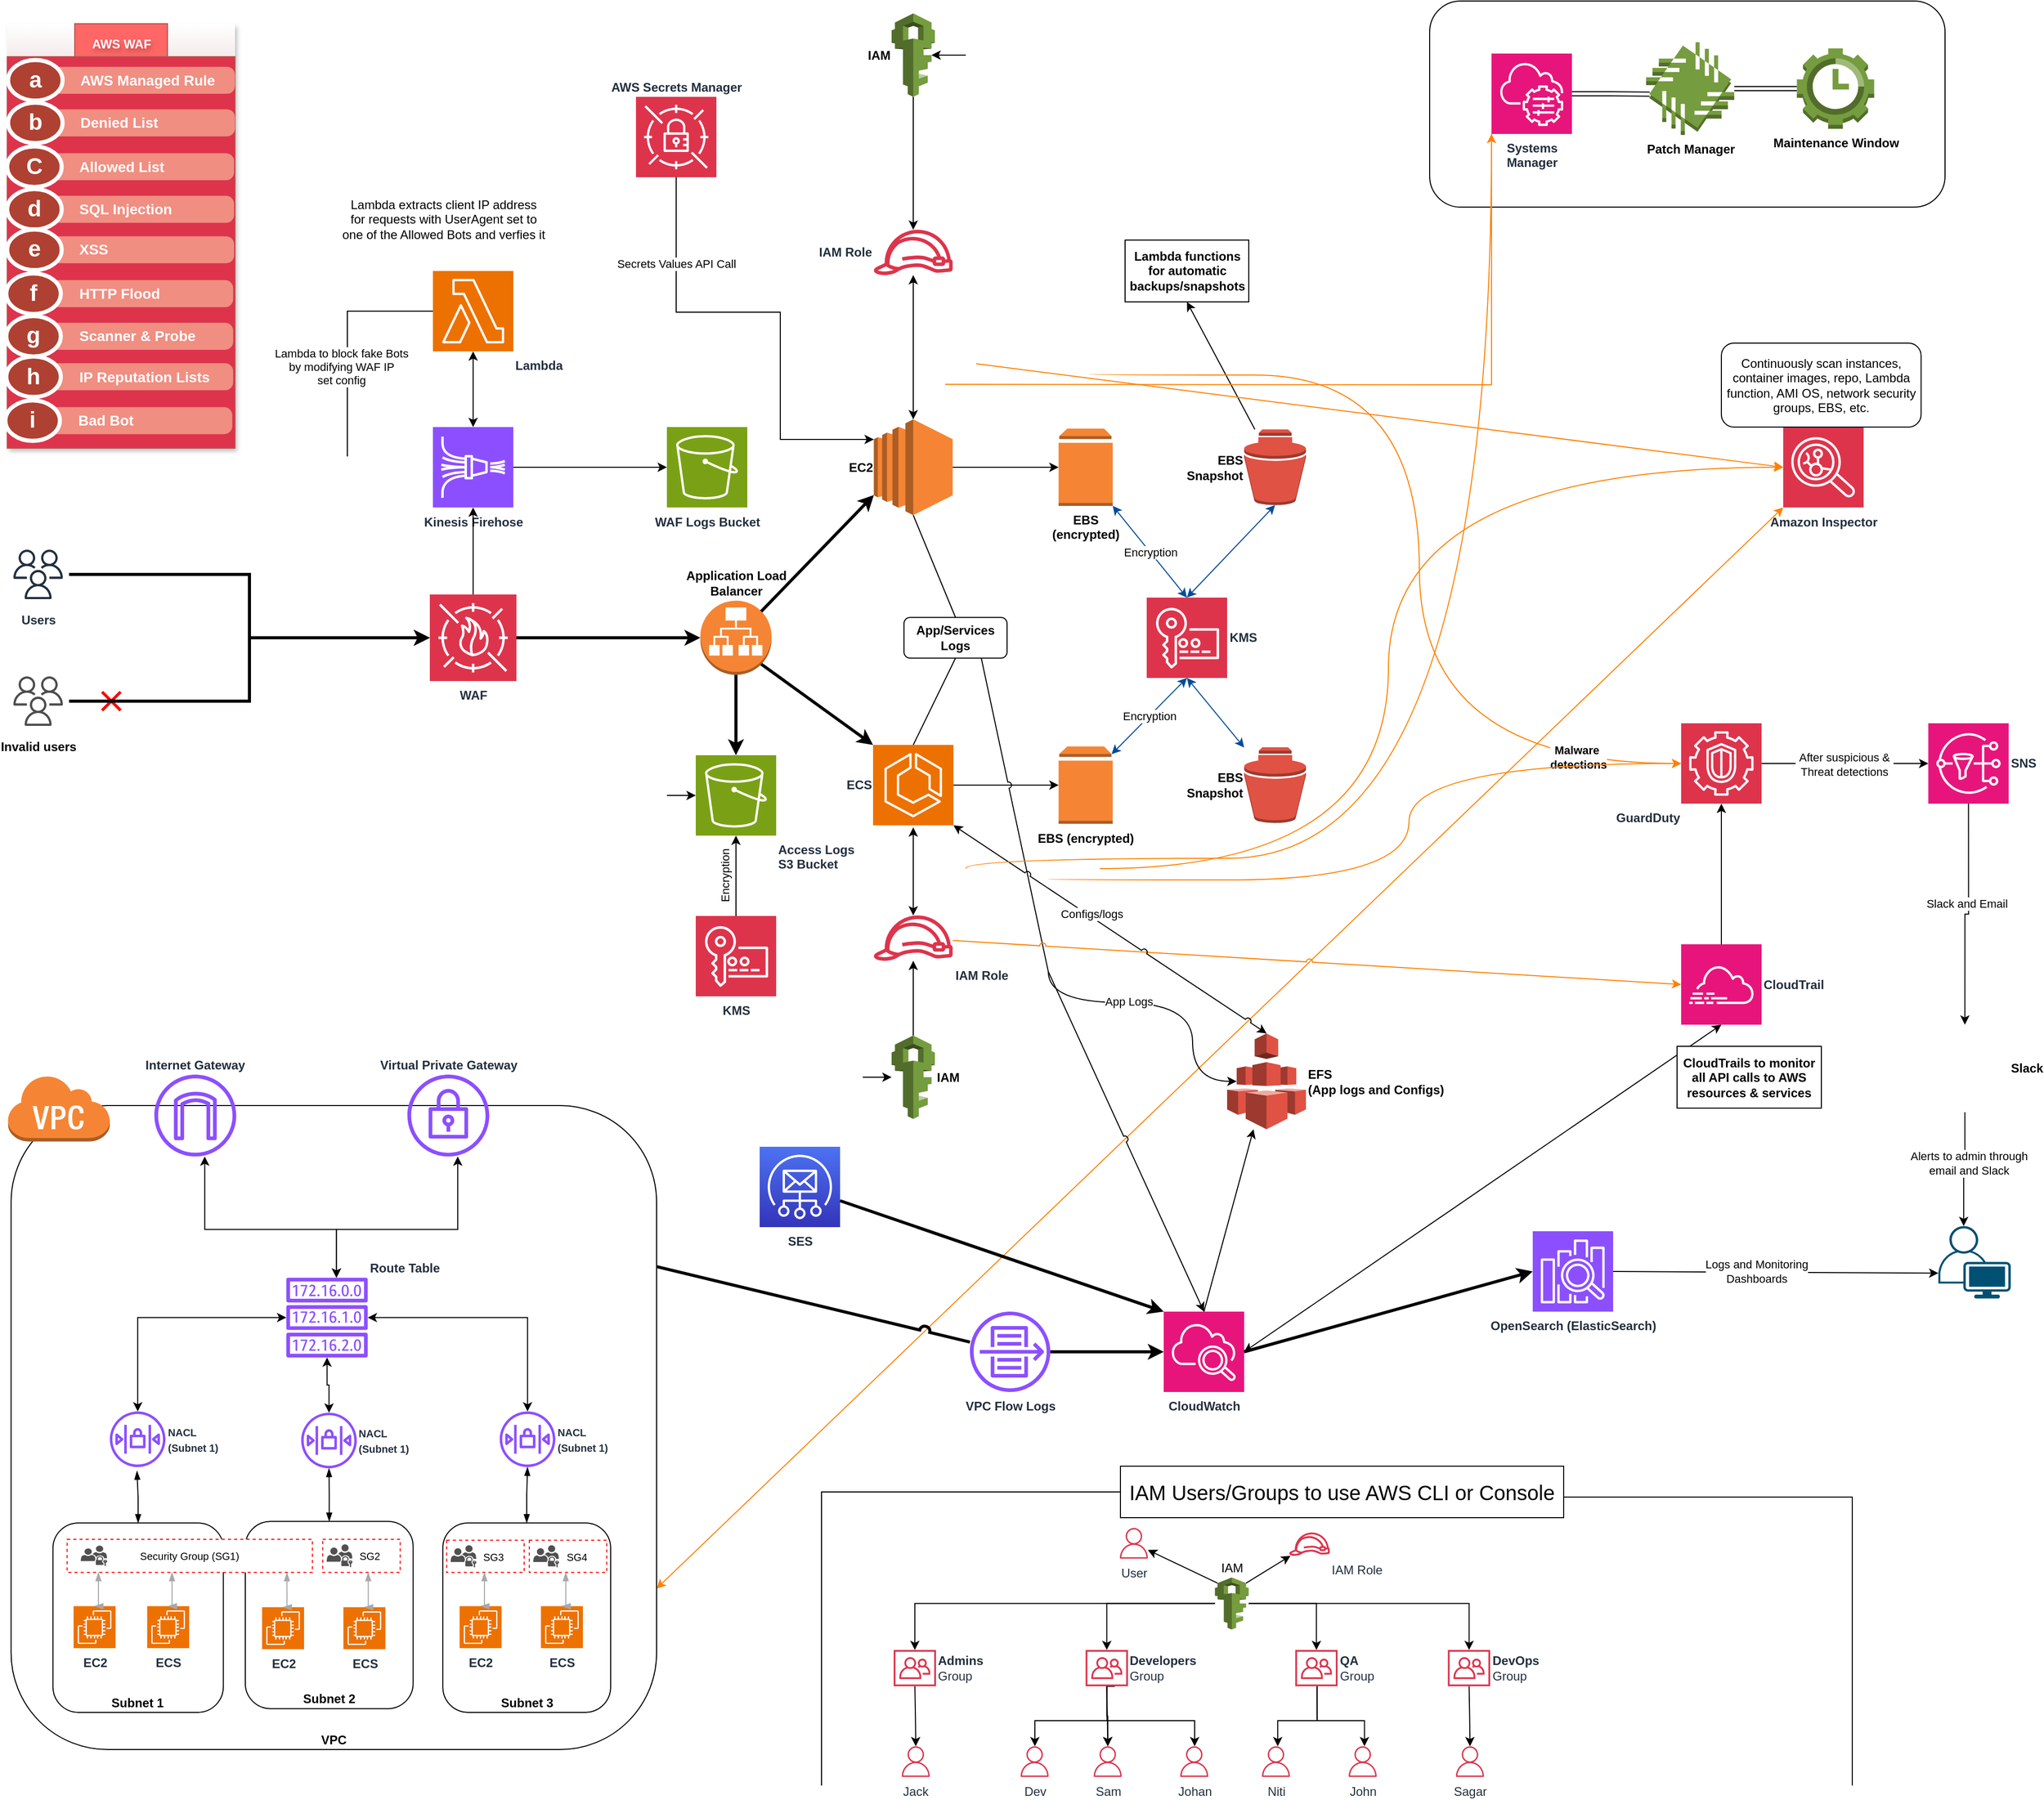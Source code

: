 <mxfile version="24.6.4" type="github">
  <diagram name="Page-1" id="A__zvCagF0eY3WS7tyB6">
    <mxGraphModel dx="3286" dy="3311" grid="0" gridSize="10" guides="1" tooltips="1" connect="1" arrows="1" fold="1" page="0" pageScale="1" pageWidth="1169" pageHeight="827" math="0" shadow="0">
      <root>
        <mxCell id="0" />
        <mxCell id="1" parent="0" />
        <mxCell id="0l8ly5xjkJDx8_FplQ_L-523" value="" style="rounded=1;whiteSpace=wrap;html=1;" vertex="1" parent="1">
          <mxGeometry x="1440" y="-982" width="500" height="200" as="geometry" />
        </mxCell>
        <mxCell id="0l8ly5xjkJDx8_FplQ_L-272" style="rounded=0;orthogonalLoop=1;jettySize=auto;html=1;exitX=1;exitY=0.75;exitDx=0;exitDy=0;entryX=0;entryY=1;entryDx=0;entryDy=0;entryPerimeter=0;startArrow=classic;startFill=1;jumpStyle=arc;strokeColor=#FF8000;" edge="1" parent="1" source="0l8ly5xjkJDx8_FplQ_L-101" target="0l8ly5xjkJDx8_FplQ_L-269">
          <mxGeometry relative="1" as="geometry">
            <mxPoint x="1400" y="-710" as="targetPoint" />
          </mxGeometry>
        </mxCell>
        <mxCell id="0l8ly5xjkJDx8_FplQ_L-275" style="rounded=0;orthogonalLoop=1;jettySize=auto;html=1;exitX=1;exitY=0.25;exitDx=0;exitDy=0;endArrow=none;endFill=0;jumpStyle=arc;strokeWidth=3;" edge="1" parent="1" source="0l8ly5xjkJDx8_FplQ_L-101" target="0l8ly5xjkJDx8_FplQ_L-273">
          <mxGeometry relative="1" as="geometry" />
        </mxCell>
        <mxCell id="0l8ly5xjkJDx8_FplQ_L-200" value="&lt;b&gt;Users&lt;/b&gt;" style="sketch=0;outlineConnect=0;fontColor=#232F3E;gradientColor=none;strokeColor=#232F3E;fillColor=#ffffff;dashed=0;verticalLabelPosition=bottom;verticalAlign=top;align=center;html=1;fontSize=12;fontStyle=0;aspect=fixed;shape=mxgraph.aws4.resourceIcon;resIcon=mxgraph.aws4.users;" vertex="1" parent="1">
          <mxGeometry x="60" y="-455.5" width="60" height="60" as="geometry" />
        </mxCell>
        <mxCell id="0l8ly5xjkJDx8_FplQ_L-201" value="&lt;b&gt;Invalid users&lt;/b&gt;" style="outlineConnect=0;dashed=0;verticalLabelPosition=bottom;verticalAlign=top;align=center;html=1;fontSize=12;fontStyle=0;aspect=fixed;shape=mxgraph.aws4.resourceIcon;resIcon=mxgraph.aws4.users;fillStyle=solid;strokeColor=#4D4D4D;" vertex="1" parent="1">
          <mxGeometry x="60" y="-332.5" width="60" height="60" as="geometry" />
        </mxCell>
        <mxCell id="0l8ly5xjkJDx8_FplQ_L-210" style="edgeStyle=orthogonalEdgeStyle;rounded=0;orthogonalLoop=1;jettySize=auto;html=1;strokeWidth=3;" edge="1" parent="1" source="0l8ly5xjkJDx8_FplQ_L-202" target="0l8ly5xjkJDx8_FplQ_L-208">
          <mxGeometry relative="1" as="geometry" />
        </mxCell>
        <mxCell id="0l8ly5xjkJDx8_FplQ_L-202" value="&lt;b&gt;WAF&lt;/b&gt;" style="sketch=0;points=[[0,0,0],[0.25,0,0],[0.5,0,0],[0.75,0,0],[1,0,0],[0,1,0],[0.25,1,0],[0.5,1,0],[0.75,1,0],[1,1,0],[0,0.25,0],[0,0.5,0],[0,0.75,0],[1,0.25,0],[1,0.5,0],[1,0.75,0]];outlineConnect=0;fontColor=#232F3E;fillColor=#DD344C;strokeColor=#ffffff;dashed=0;verticalLabelPosition=bottom;verticalAlign=top;align=center;html=1;fontSize=12;fontStyle=0;aspect=fixed;shape=mxgraph.aws4.resourceIcon;resIcon=mxgraph.aws4.waf;" vertex="1" parent="1">
          <mxGeometry x="470" y="-406" width="84" height="84" as="geometry" />
        </mxCell>
        <mxCell id="0l8ly5xjkJDx8_FplQ_L-207" value="" style="shape=mxgraph.mockup.markup.redX;fillColor=#ff0000;html=1;shadow=0;whiteSpace=wrap;strokeColor=none;" vertex="1" parent="1">
          <mxGeometry x="151" y="-312.5" width="20" height="20" as="geometry" />
        </mxCell>
        <mxCell id="0l8ly5xjkJDx8_FplQ_L-208" value="&lt;b&gt;Application Load&lt;/b&gt;&lt;div&gt;&lt;b&gt;Balancer&lt;/b&gt;&lt;/div&gt;" style="outlineConnect=0;dashed=0;verticalLabelPosition=top;verticalAlign=bottom;align=center;html=1;shape=mxgraph.aws3.application_load_balancer;fillColor=#F58534;gradientColor=none;labelPosition=center;" vertex="1" parent="1">
          <mxGeometry x="732.5" y="-400" width="69" height="72" as="geometry" />
        </mxCell>
        <mxCell id="0l8ly5xjkJDx8_FplQ_L-254" style="edgeStyle=orthogonalEdgeStyle;rounded=0;orthogonalLoop=1;jettySize=auto;html=1;startArrow=classic;startFill=1;endArrow=none;endFill=0;" edge="1" parent="1" source="0l8ly5xjkJDx8_FplQ_L-214">
          <mxGeometry relative="1" as="geometry">
            <mxPoint x="700" y="-211" as="targetPoint" />
          </mxGeometry>
        </mxCell>
        <mxCell id="0l8ly5xjkJDx8_FplQ_L-214" value="&lt;b&gt;Access Logs&lt;/b&gt;&lt;div&gt;&lt;b&gt;S3 Bucket&lt;/b&gt;&lt;/div&gt;" style="sketch=0;points=[[0,0,0],[0.25,0,0],[0.5,0,0],[0.75,0,0],[1,0,0],[0,1,0],[0.25,1,0],[0.5,1,0],[0.75,1,0],[1,1,0],[0,0.25,0],[0,0.5,0],[0,0.75,0],[1,0.25,0],[1,0.5,0],[1,0.75,0]];outlineConnect=0;fontColor=#232F3E;fillColor=#7AA116;strokeColor=#ffffff;dashed=0;verticalLabelPosition=bottom;verticalAlign=top;align=left;html=1;fontSize=12;fontStyle=0;aspect=fixed;shape=mxgraph.aws4.resourceIcon;resIcon=mxgraph.aws4.s3;labelPosition=right;" vertex="1" parent="1">
          <mxGeometry x="728" y="-250" width="78" height="78" as="geometry" />
        </mxCell>
        <mxCell id="0l8ly5xjkJDx8_FplQ_L-216" style="edgeStyle=orthogonalEdgeStyle;rounded=0;orthogonalLoop=1;jettySize=auto;html=1;exitX=0.5;exitY=1;exitDx=0;exitDy=0;exitPerimeter=0;entryX=0.5;entryY=0;entryDx=0;entryDy=0;entryPerimeter=0;strokeWidth=3;" edge="1" parent="1" source="0l8ly5xjkJDx8_FplQ_L-208" target="0l8ly5xjkJDx8_FplQ_L-214">
          <mxGeometry relative="1" as="geometry" />
        </mxCell>
        <mxCell id="0l8ly5xjkJDx8_FplQ_L-217" style="edgeStyle=orthogonalEdgeStyle;rounded=0;orthogonalLoop=1;jettySize=auto;html=1;entryX=0;entryY=0.5;entryDx=0;entryDy=0;entryPerimeter=0;strokeWidth=3;" edge="1" parent="1" source="0l8ly5xjkJDx8_FplQ_L-201" target="0l8ly5xjkJDx8_FplQ_L-202">
          <mxGeometry relative="1" as="geometry" />
        </mxCell>
        <mxCell id="0l8ly5xjkJDx8_FplQ_L-218" style="edgeStyle=orthogonalEdgeStyle;rounded=0;orthogonalLoop=1;jettySize=auto;html=1;entryX=0;entryY=0.5;entryDx=0;entryDy=0;entryPerimeter=0;strokeWidth=3;" edge="1" parent="1" source="0l8ly5xjkJDx8_FplQ_L-200" target="0l8ly5xjkJDx8_FplQ_L-202">
          <mxGeometry relative="1" as="geometry" />
        </mxCell>
        <mxCell id="0l8ly5xjkJDx8_FplQ_L-220" style="edgeStyle=orthogonalEdgeStyle;rounded=0;orthogonalLoop=1;jettySize=auto;html=1;exitX=0.5;exitY=1;exitDx=0;exitDy=0;exitPerimeter=0;entryX=0.5;entryY=0;entryDx=0;entryDy=0;entryPerimeter=0;endArrow=none;endFill=0;startArrow=classic;startFill=1;" edge="1" parent="1" source="0l8ly5xjkJDx8_FplQ_L-214" target="0l8ly5xjkJDx8_FplQ_L-271">
          <mxGeometry relative="1" as="geometry">
            <mxPoint x="767" y="-100" as="targetPoint" />
          </mxGeometry>
        </mxCell>
        <mxCell id="0l8ly5xjkJDx8_FplQ_L-221" value="Encryption" style="edgeLabel;html=1;align=center;verticalAlign=middle;resizable=0;points=[];rotation=270;" vertex="1" connectable="0" parent="0l8ly5xjkJDx8_FplQ_L-220">
          <mxGeometry x="-0.02" y="-5" relative="1" as="geometry">
            <mxPoint x="-6" y="1" as="offset" />
          </mxGeometry>
        </mxCell>
        <mxCell id="0l8ly5xjkJDx8_FplQ_L-256" style="rounded=0;orthogonalLoop=1;jettySize=auto;html=1;exitX=0.5;exitY=0;exitDx=0;exitDy=0;exitPerimeter=0;entryX=0.5;entryY=1;entryDx=0;entryDy=0;endArrow=none;endFill=0;" edge="1" parent="1" source="0l8ly5xjkJDx8_FplQ_L-222" target="0l8ly5xjkJDx8_FplQ_L-247">
          <mxGeometry relative="1" as="geometry" />
        </mxCell>
        <mxCell id="0l8ly5xjkJDx8_FplQ_L-222" value="&lt;b&gt;ECS&lt;/b&gt;" style="sketch=0;points=[[0,0,0],[0.25,0,0],[0.5,0,0],[0.75,0,0],[1,0,0],[0,1,0],[0.25,1,0],[0.5,1,0],[0.75,1,0],[1,1,0],[0,0.25,0],[0,0.5,0],[0,0.75,0],[1,0.25,0],[1,0.5,0],[1,0.75,0]];outlineConnect=0;fontColor=#232F3E;fillColor=#ED7100;strokeColor=#ffffff;dashed=0;verticalLabelPosition=middle;verticalAlign=middle;align=right;html=1;fontSize=12;fontStyle=0;aspect=fixed;shape=mxgraph.aws4.resourceIcon;resIcon=mxgraph.aws4.ecs;labelPosition=left;" vertex="1" parent="1">
          <mxGeometry x="900" y="-260" width="78" height="78" as="geometry" />
        </mxCell>
        <mxCell id="0l8ly5xjkJDx8_FplQ_L-223" style="rounded=0;orthogonalLoop=1;jettySize=auto;html=1;exitX=0.855;exitY=0.855;exitDx=0;exitDy=0;exitPerimeter=0;entryX=0;entryY=0;entryDx=0;entryDy=0;entryPerimeter=0;strokeWidth=3;" edge="1" parent="1" source="0l8ly5xjkJDx8_FplQ_L-208" target="0l8ly5xjkJDx8_FplQ_L-222">
          <mxGeometry relative="1" as="geometry" />
        </mxCell>
        <mxCell id="0l8ly5xjkJDx8_FplQ_L-251" style="edgeStyle=orthogonalEdgeStyle;rounded=0;orthogonalLoop=1;jettySize=auto;html=1;exitX=0.5;exitY=0;exitDx=0;exitDy=0;exitPerimeter=0;startArrow=classic;startFill=1;" edge="1" parent="1" source="0l8ly5xjkJDx8_FplQ_L-224" target="0l8ly5xjkJDx8_FplQ_L-232">
          <mxGeometry relative="1" as="geometry" />
        </mxCell>
        <mxCell id="0l8ly5xjkJDx8_FplQ_L-257" style="rounded=0;orthogonalLoop=1;jettySize=auto;html=1;exitX=0.5;exitY=1;exitDx=0;exitDy=0;exitPerimeter=0;entryX=0.5;entryY=0;entryDx=0;entryDy=0;endArrow=none;endFill=0;" edge="1" parent="1" source="0l8ly5xjkJDx8_FplQ_L-224" target="0l8ly5xjkJDx8_FplQ_L-247">
          <mxGeometry relative="1" as="geometry" />
        </mxCell>
        <mxCell id="0l8ly5xjkJDx8_FplQ_L-224" value="&lt;b&gt;EC2&lt;/b&gt;" style="outlineConnect=0;dashed=0;verticalLabelPosition=middle;verticalAlign=middle;align=right;html=1;shape=mxgraph.aws3.ec2;fillColor=#F58534;gradientColor=none;labelPosition=left;" vertex="1" parent="1">
          <mxGeometry x="900.75" y="-576" width="76.5" height="93" as="geometry" />
        </mxCell>
        <mxCell id="0l8ly5xjkJDx8_FplQ_L-226" style="rounded=0;orthogonalLoop=1;jettySize=auto;html=1;exitX=0.855;exitY=0.145;exitDx=0;exitDy=0;exitPerimeter=0;entryX=0;entryY=0.79;entryDx=0;entryDy=0;entryPerimeter=0;strokeWidth=3;" edge="1" parent="1" source="0l8ly5xjkJDx8_FplQ_L-208" target="0l8ly5xjkJDx8_FplQ_L-224">
          <mxGeometry relative="1" as="geometry" />
        </mxCell>
        <mxCell id="0l8ly5xjkJDx8_FplQ_L-522" style="edgeStyle=orthogonalEdgeStyle;rounded=0;orthogonalLoop=1;jettySize=auto;html=1;exitX=0.92;exitY=0.5;exitDx=0;exitDy=0;exitPerimeter=0;endArrow=none;endFill=0;startArrow=classic;startFill=1;" edge="1" parent="1" source="0l8ly5xjkJDx8_FplQ_L-227">
          <mxGeometry relative="1" as="geometry">
            <mxPoint x="990" y="-929.889" as="targetPoint" />
          </mxGeometry>
        </mxCell>
        <mxCell id="0l8ly5xjkJDx8_FplQ_L-227" value="&lt;b&gt;IAM&lt;/b&gt;" style="outlineConnect=0;dashed=0;verticalLabelPosition=middle;verticalAlign=middle;align=right;html=1;shape=mxgraph.aws3.iam;fillColor=#759C3E;gradientColor=none;labelPosition=left;" vertex="1" parent="1">
          <mxGeometry x="918" y="-970" width="42" height="81" as="geometry" />
        </mxCell>
        <mxCell id="0l8ly5xjkJDx8_FplQ_L-231" style="edgeStyle=orthogonalEdgeStyle;rounded=0;orthogonalLoop=1;jettySize=auto;html=1;exitX=0.5;exitY=0;exitDx=0;exitDy=0;exitPerimeter=0;" edge="1" parent="1" source="0l8ly5xjkJDx8_FplQ_L-228" target="0l8ly5xjkJDx8_FplQ_L-229">
          <mxGeometry relative="1" as="geometry" />
        </mxCell>
        <mxCell id="0l8ly5xjkJDx8_FplQ_L-249" style="edgeStyle=orthogonalEdgeStyle;rounded=0;orthogonalLoop=1;jettySize=auto;html=1;startArrow=classic;startFill=1;endArrow=none;endFill=0;" edge="1" parent="1" source="0l8ly5xjkJDx8_FplQ_L-228">
          <mxGeometry relative="1" as="geometry">
            <mxPoint x="890" y="62.5" as="targetPoint" />
          </mxGeometry>
        </mxCell>
        <mxCell id="0l8ly5xjkJDx8_FplQ_L-228" value="&lt;b&gt;IAM&lt;/b&gt;" style="outlineConnect=0;dashed=0;verticalLabelPosition=middle;verticalAlign=middle;align=left;html=1;shape=mxgraph.aws3.iam;fillColor=#759C3E;gradientColor=none;labelPosition=right;" vertex="1" parent="1">
          <mxGeometry x="918" y="22" width="42" height="81" as="geometry" />
        </mxCell>
        <mxCell id="0l8ly5xjkJDx8_FplQ_L-250" style="edgeStyle=orthogonalEdgeStyle;rounded=0;orthogonalLoop=1;jettySize=auto;html=1;startArrow=classic;startFill=1;" edge="1" parent="1" source="0l8ly5xjkJDx8_FplQ_L-229">
          <mxGeometry relative="1" as="geometry">
            <mxPoint x="939" y="-180" as="targetPoint" />
          </mxGeometry>
        </mxCell>
        <mxCell id="0l8ly5xjkJDx8_FplQ_L-229" value="&lt;b&gt;IAM Role&lt;/b&gt;" style="sketch=0;outlineConnect=0;fontColor=#232F3E;gradientColor=none;fillColor=#DD344C;strokeColor=none;dashed=0;verticalLabelPosition=bottom;verticalAlign=top;align=left;html=1;fontSize=12;fontStyle=0;aspect=fixed;pointerEvents=1;shape=mxgraph.aws4.role;labelPosition=right;" vertex="1" parent="1">
          <mxGeometry x="900" y="-94.5" width="78" height="44" as="geometry" />
        </mxCell>
        <mxCell id="0l8ly5xjkJDx8_FplQ_L-232" value="&lt;b&gt;IAM Role&lt;/b&gt;" style="sketch=0;outlineConnect=0;fontColor=#232F3E;gradientColor=none;fillColor=#DD344C;strokeColor=none;dashed=0;verticalLabelPosition=middle;verticalAlign=middle;align=right;html=1;fontSize=12;fontStyle=0;aspect=fixed;pointerEvents=1;shape=mxgraph.aws4.role;labelPosition=left;" vertex="1" parent="1">
          <mxGeometry x="900" y="-760" width="78" height="44" as="geometry" />
        </mxCell>
        <mxCell id="0l8ly5xjkJDx8_FplQ_L-235" value="&lt;b&gt;EBS&lt;/b&gt;&lt;div&gt;&lt;b&gt;(encrypted)&lt;/b&gt;&lt;/div&gt;" style="outlineConnect=0;dashed=0;verticalLabelPosition=bottom;verticalAlign=top;align=center;html=1;shape=mxgraph.aws3.volume;fillColor=#F58534;gradientColor=none;" vertex="1" parent="1">
          <mxGeometry x="1080" y="-567" width="52.5" height="75" as="geometry" />
        </mxCell>
        <mxCell id="0l8ly5xjkJDx8_FplQ_L-246" style="rounded=0;orthogonalLoop=1;jettySize=auto;html=1;startArrow=classic;startFill=1;exitX=0.5;exitY=1;exitDx=0;exitDy=0;exitPerimeter=0;strokeColor=#004C99;" edge="1" parent="1" source="0l8ly5xjkJDx8_FplQ_L-270" target="0l8ly5xjkJDx8_FplQ_L-243">
          <mxGeometry relative="1" as="geometry">
            <mxPoint x="1208" y="-317" as="sourcePoint" />
          </mxGeometry>
        </mxCell>
        <mxCell id="0l8ly5xjkJDx8_FplQ_L-237" value="&lt;b&gt;EBS (encrypted)&lt;/b&gt;" style="outlineConnect=0;dashed=0;verticalLabelPosition=bottom;verticalAlign=top;align=center;html=1;shape=mxgraph.aws3.volume;fillColor=#F58534;gradientColor=none;" vertex="1" parent="1">
          <mxGeometry x="1080" y="-258.5" width="52.5" height="75" as="geometry" />
        </mxCell>
        <mxCell id="0l8ly5xjkJDx8_FplQ_L-238" style="edgeStyle=orthogonalEdgeStyle;rounded=0;orthogonalLoop=1;jettySize=auto;html=1;exitX=1;exitY=0.5;exitDx=0;exitDy=0;exitPerimeter=0;entryX=0;entryY=0.5;entryDx=0;entryDy=0;entryPerimeter=0;" edge="1" parent="1" source="0l8ly5xjkJDx8_FplQ_L-222" target="0l8ly5xjkJDx8_FplQ_L-237">
          <mxGeometry relative="1" as="geometry" />
        </mxCell>
        <mxCell id="0l8ly5xjkJDx8_FplQ_L-239" value="Encryption" style="rounded=0;orthogonalLoop=1;jettySize=auto;html=1;entryX=0.98;entryY=0.1;entryDx=0;entryDy=0;entryPerimeter=0;startArrow=classic;startFill=1;exitX=0.5;exitY=1;exitDx=0;exitDy=0;exitPerimeter=0;strokeColor=#004C99;" edge="1" parent="1" source="0l8ly5xjkJDx8_FplQ_L-270" target="0l8ly5xjkJDx8_FplQ_L-237">
          <mxGeometry relative="1" as="geometry">
            <mxPoint x="1208" y="-317" as="sourcePoint" />
          </mxGeometry>
        </mxCell>
        <mxCell id="0l8ly5xjkJDx8_FplQ_L-240" value="Encryption" style="rounded=0;orthogonalLoop=1;jettySize=auto;html=1;exitX=0.5;exitY=0;exitDx=0;exitDy=0;exitPerimeter=0;entryX=1;entryY=1;entryDx=0;entryDy=0;entryPerimeter=0;startArrow=classic;startFill=1;strokeColor=#004C99;" edge="1" parent="1" source="0l8ly5xjkJDx8_FplQ_L-270" target="0l8ly5xjkJDx8_FplQ_L-235">
          <mxGeometry relative="1" as="geometry">
            <mxPoint x="1208.25" y="-410.5" as="sourcePoint" />
          </mxGeometry>
        </mxCell>
        <mxCell id="0l8ly5xjkJDx8_FplQ_L-241" style="edgeStyle=orthogonalEdgeStyle;rounded=0;orthogonalLoop=1;jettySize=auto;html=1;exitX=1;exitY=0.5;exitDx=0;exitDy=0;exitPerimeter=0;entryX=0;entryY=0.5;entryDx=0;entryDy=0;entryPerimeter=0;" edge="1" parent="1" source="0l8ly5xjkJDx8_FplQ_L-224" target="0l8ly5xjkJDx8_FplQ_L-235">
          <mxGeometry relative="1" as="geometry" />
        </mxCell>
        <mxCell id="0l8ly5xjkJDx8_FplQ_L-521" style="rounded=0;orthogonalLoop=1;jettySize=auto;html=1;entryX=0.5;entryY=1;entryDx=0;entryDy=0;" edge="1" parent="1" source="0l8ly5xjkJDx8_FplQ_L-242" target="0l8ly5xjkJDx8_FplQ_L-466">
          <mxGeometry relative="1" as="geometry" />
        </mxCell>
        <mxCell id="0l8ly5xjkJDx8_FplQ_L-242" value="&lt;b&gt;EBS&lt;/b&gt;&lt;div&gt;&lt;b&gt;Snapshot&lt;/b&gt;&lt;/div&gt;" style="outlineConnect=0;dashed=0;verticalLabelPosition=middle;verticalAlign=middle;align=right;html=1;shape=mxgraph.aws3.snapshot;fillColor=#E05243;gradientColor=none;labelPosition=left;" vertex="1" parent="1">
          <mxGeometry x="1260" y="-566.25" width="60" height="73.5" as="geometry" />
        </mxCell>
        <mxCell id="0l8ly5xjkJDx8_FplQ_L-243" value="&lt;b&gt;EBS&lt;/b&gt;&lt;div&gt;&lt;b&gt;Snapshot&lt;/b&gt;&lt;/div&gt;" style="outlineConnect=0;dashed=0;verticalLabelPosition=middle;verticalAlign=middle;align=right;html=1;shape=mxgraph.aws3.snapshot;fillColor=#E05243;gradientColor=none;labelPosition=left;" vertex="1" parent="1">
          <mxGeometry x="1260" y="-257.75" width="60" height="73.5" as="geometry" />
        </mxCell>
        <mxCell id="0l8ly5xjkJDx8_FplQ_L-244" style="rounded=0;orthogonalLoop=1;jettySize=auto;html=1;exitX=0.5;exitY=0;exitDx=0;exitDy=0;exitPerimeter=0;entryX=0.5;entryY=1;entryDx=0;entryDy=0;entryPerimeter=0;startArrow=classic;startFill=1;strokeColor=#004C99;" edge="1" parent="1" source="0l8ly5xjkJDx8_FplQ_L-270" target="0l8ly5xjkJDx8_FplQ_L-242">
          <mxGeometry relative="1" as="geometry">
            <mxPoint x="1208.25" y="-410.5" as="sourcePoint" />
          </mxGeometry>
        </mxCell>
        <mxCell id="0l8ly5xjkJDx8_FplQ_L-247" value="&lt;b&gt;App/Services Logs&lt;/b&gt;" style="rounded=1;whiteSpace=wrap;html=1;" vertex="1" parent="1">
          <mxGeometry x="930" y="-383.75" width="100" height="39.5" as="geometry" />
        </mxCell>
        <mxCell id="0l8ly5xjkJDx8_FplQ_L-277" style="rounded=0;orthogonalLoop=1;jettySize=auto;html=1;exitX=0.5;exitY=0;exitDx=0;exitDy=0;exitPerimeter=0;" edge="1" parent="1" source="0l8ly5xjkJDx8_FplQ_L-284" target="0l8ly5xjkJDx8_FplQ_L-258">
          <mxGeometry relative="1" as="geometry">
            <mxPoint x="1218.875" y="253.5" as="sourcePoint" />
          </mxGeometry>
        </mxCell>
        <mxCell id="0l8ly5xjkJDx8_FplQ_L-252" style="edgeStyle=orthogonalEdgeStyle;rounded=0;orthogonalLoop=1;jettySize=auto;html=1;entryX=0.5;entryY=1;entryDx=0;entryDy=0;entryPerimeter=0;startArrow=classic;startFill=1;endArrow=none;endFill=0;" edge="1" parent="1" source="0l8ly5xjkJDx8_FplQ_L-232" target="0l8ly5xjkJDx8_FplQ_L-227">
          <mxGeometry relative="1" as="geometry" />
        </mxCell>
        <mxCell id="0l8ly5xjkJDx8_FplQ_L-255" style="rounded=0;orthogonalLoop=1;jettySize=auto;html=1;exitX=0.75;exitY=1;exitDx=0;exitDy=0;entryX=0.5;entryY=0;entryDx=0;entryDy=0;entryPerimeter=0;jumpStyle=arc;" edge="1" parent="1" source="0l8ly5xjkJDx8_FplQ_L-247" target="0l8ly5xjkJDx8_FplQ_L-284">
          <mxGeometry relative="1" as="geometry">
            <mxPoint x="1218.875" y="253.5" as="targetPoint" />
            <Array as="points">
              <mxPoint x="1070" y="-40" />
            </Array>
          </mxGeometry>
        </mxCell>
        <mxCell id="0l8ly5xjkJDx8_FplQ_L-421" style="rounded=0;orthogonalLoop=1;jettySize=auto;html=1;exitX=0.12;exitY=0.5;exitDx=0;exitDy=0;exitPerimeter=0;endArrow=none;endFill=0;startArrow=classic;startFill=1;edgeStyle=orthogonalEdgeStyle;curved=1;" edge="1" parent="1" source="0l8ly5xjkJDx8_FplQ_L-258">
          <mxGeometry relative="1" as="geometry">
            <mxPoint x="1070" y="-40" as="targetPoint" />
            <Array as="points">
              <mxPoint x="1210" y="66" />
              <mxPoint x="1210" y="-10" />
              <mxPoint x="1070" y="-10" />
            </Array>
          </mxGeometry>
        </mxCell>
        <mxCell id="0l8ly5xjkJDx8_FplQ_L-422" value="App Logs" style="edgeLabel;html=1;align=center;verticalAlign=middle;resizable=0;points=[];" vertex="1" connectable="0" parent="0l8ly5xjkJDx8_FplQ_L-421">
          <mxGeometry x="0.263" y="-1" relative="1" as="geometry">
            <mxPoint x="1" as="offset" />
          </mxGeometry>
        </mxCell>
        <mxCell id="0l8ly5xjkJDx8_FplQ_L-258" value="&lt;b&gt;EFS&lt;/b&gt;&lt;div&gt;&lt;b&gt;(App logs and Configs)&lt;/b&gt;&lt;/div&gt;" style="outlineConnect=0;dashed=0;verticalLabelPosition=middle;verticalAlign=middle;align=left;html=1;shape=mxgraph.aws3.efs;fillColor=#E05243;gradientColor=none;labelPosition=right;" vertex="1" parent="1">
          <mxGeometry x="1243.5" y="20" width="76.5" height="93" as="geometry" />
        </mxCell>
        <mxCell id="0l8ly5xjkJDx8_FplQ_L-262" style="rounded=0;orthogonalLoop=1;jettySize=auto;html=1;entryX=0;entryY=0.5;entryDx=0;entryDy=0;entryPerimeter=0;jumpStyle=arc;strokeColor=#FF8000;" edge="1" parent="1" source="0l8ly5xjkJDx8_FplQ_L-229" target="0l8ly5xjkJDx8_FplQ_L-285">
          <mxGeometry relative="1" as="geometry">
            <mxPoint x="1590.75" y="-53.5" as="targetPoint" />
          </mxGeometry>
        </mxCell>
        <mxCell id="0l8ly5xjkJDx8_FplQ_L-263" value="&lt;b&gt;GuardDuty&lt;/b&gt;" style="sketch=0;points=[[0,0,0],[0.25,0,0],[0.5,0,0],[0.75,0,0],[1,0,0],[0,1,0],[0.25,1,0],[0.5,1,0],[0.75,1,0],[1,1,0],[0,0.25,0],[0,0.5,0],[0,0.75,0],[1,0.25,0],[1,0.5,0],[1,0.75,0]];outlineConnect=0;fontColor=#232F3E;fillColor=#DD344C;strokeColor=#ffffff;dashed=0;verticalLabelPosition=bottom;verticalAlign=top;align=right;html=1;fontSize=12;fontStyle=0;aspect=fixed;shape=mxgraph.aws4.resourceIcon;resIcon=mxgraph.aws4.guardduty;labelPosition=left;" vertex="1" parent="1">
          <mxGeometry x="1684" y="-281" width="78" height="78" as="geometry" />
        </mxCell>
        <mxCell id="0l8ly5xjkJDx8_FplQ_L-264" style="rounded=0;orthogonalLoop=1;jettySize=auto;html=1;exitX=0.5;exitY=0;exitDx=0;exitDy=0;exitPerimeter=0;entryX=0.5;entryY=1;entryDx=0;entryDy=0;entryPerimeter=0;" edge="1" parent="1" source="0l8ly5xjkJDx8_FplQ_L-285" target="0l8ly5xjkJDx8_FplQ_L-263">
          <mxGeometry relative="1" as="geometry">
            <mxPoint x="1723" y="-74" as="sourcePoint" />
          </mxGeometry>
        </mxCell>
        <mxCell id="0l8ly5xjkJDx8_FplQ_L-280" style="edgeStyle=orthogonalEdgeStyle;rounded=0;orthogonalLoop=1;jettySize=auto;html=1;entryX=0.5;entryY=0;entryDx=0;entryDy=0;exitX=0.5;exitY=1;exitDx=0;exitDy=0;exitPerimeter=0;" edge="1" parent="1" source="0l8ly5xjkJDx8_FplQ_L-281" target="0l8ly5xjkJDx8_FplQ_L-279">
          <mxGeometry relative="1" as="geometry">
            <mxPoint x="1959.3" y="-228.75" as="sourcePoint" />
          </mxGeometry>
        </mxCell>
        <mxCell id="0l8ly5xjkJDx8_FplQ_L-294" value="Slack and Email" style="edgeLabel;html=1;align=center;verticalAlign=middle;resizable=0;points=[];" vertex="1" connectable="0" parent="0l8ly5xjkJDx8_FplQ_L-280">
          <mxGeometry x="-0.11" y="-2" relative="1" as="geometry">
            <mxPoint as="offset" />
          </mxGeometry>
        </mxCell>
        <mxCell id="0l8ly5xjkJDx8_FplQ_L-266" style="edgeStyle=orthogonalEdgeStyle;rounded=0;orthogonalLoop=1;jettySize=auto;html=1;entryX=0;entryY=0.5;entryDx=0;entryDy=0;entryPerimeter=0;" edge="1" parent="1" source="0l8ly5xjkJDx8_FplQ_L-263" target="0l8ly5xjkJDx8_FplQ_L-281">
          <mxGeometry relative="1" as="geometry">
            <mxPoint x="1921" y="-268.53" as="targetPoint" />
          </mxGeometry>
        </mxCell>
        <mxCell id="0l8ly5xjkJDx8_FplQ_L-452" value="&amp;nbsp;After suspicious &amp;amp;&amp;nbsp;&lt;div&gt;Threat detections&lt;/div&gt;" style="edgeLabel;html=1;align=center;verticalAlign=middle;resizable=0;points=[];" vertex="1" connectable="0" parent="0l8ly5xjkJDx8_FplQ_L-266">
          <mxGeometry x="-0.018" y="-1" relative="1" as="geometry">
            <mxPoint as="offset" />
          </mxGeometry>
        </mxCell>
        <mxCell id="0l8ly5xjkJDx8_FplQ_L-267" value="&lt;b&gt;Systems&lt;/b&gt;&lt;div&gt;&lt;b&gt;Manager&lt;/b&gt;&lt;/div&gt;" style="sketch=0;points=[[0,0,0],[0.25,0,0],[0.5,0,0],[0.75,0,0],[1,0,0],[0,1,0],[0.25,1,0],[0.5,1,0],[0.75,1,0],[1,1,0],[0,0.25,0],[0,0.5,0],[0,0.75,0],[1,0.25,0],[1,0.5,0],[1,0.75,0]];points=[[0,0,0],[0.25,0,0],[0.5,0,0],[0.75,0,0],[1,0,0],[0,1,0],[0.25,1,0],[0.5,1,0],[0.75,1,0],[1,1,0],[0,0.25,0],[0,0.5,0],[0,0.75,0],[1,0.25,0],[1,0.5,0],[1,0.75,0]];outlineConnect=0;fontColor=#232F3E;fillColor=#E7157B;strokeColor=#ffffff;dashed=0;verticalLabelPosition=bottom;verticalAlign=top;align=center;html=1;fontSize=12;fontStyle=0;aspect=fixed;shape=mxgraph.aws4.resourceIcon;resIcon=mxgraph.aws4.systems_manager;labelPosition=center;" vertex="1" parent="1">
          <mxGeometry x="1500" y="-931" width="78" height="78" as="geometry" />
        </mxCell>
        <mxCell id="0l8ly5xjkJDx8_FplQ_L-455" style="rounded=0;orthogonalLoop=1;jettySize=auto;html=1;endArrow=none;endFill=0;startArrow=classic;startFill=1;exitX=0;exitY=0.5;exitDx=0;exitDy=0;exitPerimeter=0;strokeColor=#FF8000;edgeStyle=orthogonalEdgeStyle;curved=1;" edge="1" parent="1" source="0l8ly5xjkJDx8_FplQ_L-269">
          <mxGeometry relative="1" as="geometry">
            <mxPoint x="1120" y="-140" as="targetPoint" />
            <Array as="points">
              <mxPoint x="1400" y="-530" />
              <mxPoint x="1400" y="-140" />
            </Array>
          </mxGeometry>
        </mxCell>
        <mxCell id="0l8ly5xjkJDx8_FplQ_L-269" value="&lt;b&gt;Amazon Inspector&lt;/b&gt;" style="sketch=0;points=[[0,0,0],[0.25,0,0],[0.5,0,0],[0.75,0,0],[1,0,0],[0,1,0],[0.25,1,0],[0.5,1,0],[0.75,1,0],[1,1,0],[0,0.25,0],[0,0.5,0],[0,0.75,0],[1,0.25,0],[1,0.5,0],[1,0.75,0]];outlineConnect=0;fontColor=#232F3E;fillColor=#DD344C;strokeColor=#ffffff;dashed=0;verticalLabelPosition=bottom;verticalAlign=top;align=center;html=1;fontSize=12;fontStyle=0;aspect=fixed;shape=mxgraph.aws4.resourceIcon;resIcon=mxgraph.aws4.inspector;" vertex="1" parent="1">
          <mxGeometry x="1783" y="-568.5" width="78" height="78" as="geometry" />
        </mxCell>
        <mxCell id="0l8ly5xjkJDx8_FplQ_L-270" value="&lt;b&gt;KMS&lt;/b&gt;" style="sketch=0;points=[[0,0,0],[0.25,0,0],[0.5,0,0],[0.75,0,0],[1,0,0],[0,1,0],[0.25,1,0],[0.5,1,0],[0.75,1,0],[1,1,0],[0,0.25,0],[0,0.5,0],[0,0.75,0],[1,0.25,0],[1,0.5,0],[1,0.75,0]];outlineConnect=0;fontColor=#232F3E;fillColor=#DD344C;strokeColor=#ffffff;dashed=0;verticalLabelPosition=middle;verticalAlign=middle;align=left;html=1;fontSize=12;fontStyle=0;aspect=fixed;shape=mxgraph.aws4.resourceIcon;resIcon=mxgraph.aws4.key_management_service;labelPosition=right;" vertex="1" parent="1">
          <mxGeometry x="1165.5" y="-403" width="78" height="78" as="geometry" />
        </mxCell>
        <mxCell id="0l8ly5xjkJDx8_FplQ_L-271" value="&lt;b&gt;KMS&lt;/b&gt;" style="sketch=0;points=[[0,0,0],[0.25,0,0],[0.5,0,0],[0.75,0,0],[1,0,0],[0,1,0],[0.25,1,0],[0.5,1,0],[0.75,1,0],[1,1,0],[0,0.25,0],[0,0.5,0],[0,0.75,0],[1,0.25,0],[1,0.5,0],[1,0.75,0]];outlineConnect=0;fontColor=#232F3E;fillColor=#DD344C;strokeColor=#ffffff;dashed=0;verticalLabelPosition=bottom;verticalAlign=top;align=center;html=1;fontSize=12;fontStyle=0;aspect=fixed;shape=mxgraph.aws4.resourceIcon;resIcon=mxgraph.aws4.key_management_service;" vertex="1" parent="1">
          <mxGeometry x="728" y="-94" width="78" height="78" as="geometry" />
        </mxCell>
        <mxCell id="0l8ly5xjkJDx8_FplQ_L-273" value="&lt;b&gt;VPC Flow Logs&lt;/b&gt;" style="sketch=0;outlineConnect=0;fontColor=#232F3E;gradientColor=none;fillColor=#8C4FFF;strokeColor=none;dashed=0;verticalLabelPosition=bottom;verticalAlign=top;align=center;html=1;fontSize=12;fontStyle=0;aspect=fixed;pointerEvents=1;shape=mxgraph.aws4.flow_logs;" vertex="1" parent="1">
          <mxGeometry x="994" y="290" width="78" height="78" as="geometry" />
        </mxCell>
        <mxCell id="0l8ly5xjkJDx8_FplQ_L-274" style="edgeStyle=orthogonalEdgeStyle;rounded=0;orthogonalLoop=1;jettySize=auto;html=1;entryX=0;entryY=0.5;entryDx=0;entryDy=0;entryPerimeter=0;strokeWidth=3;" edge="1" parent="1" source="0l8ly5xjkJDx8_FplQ_L-273" target="0l8ly5xjkJDx8_FplQ_L-284">
          <mxGeometry relative="1" as="geometry">
            <mxPoint x="1190.25" y="329" as="targetPoint" />
          </mxGeometry>
        </mxCell>
        <mxCell id="0l8ly5xjkJDx8_FplQ_L-276" style="rounded=0;orthogonalLoop=1;jettySize=auto;html=1;exitX=1;exitY=0.5;exitDx=0;exitDy=0;exitPerimeter=0;entryX=0.5;entryY=1;entryDx=0;entryDy=0;entryPerimeter=0;startArrow=classic;startFill=1;" edge="1" parent="1" source="0l8ly5xjkJDx8_FplQ_L-284" target="0l8ly5xjkJDx8_FplQ_L-285">
          <mxGeometry relative="1" as="geometry">
            <mxPoint x="1251.875" y="300" as="sourcePoint" />
            <mxPoint x="1629" y="-7" as="targetPoint" />
          </mxGeometry>
        </mxCell>
        <mxCell id="0l8ly5xjkJDx8_FplQ_L-278" style="rounded=0;orthogonalLoop=1;jettySize=auto;html=1;exitX=1;exitY=1;exitDx=0;exitDy=0;exitPerimeter=0;entryX=0.5;entryY=0;entryDx=0;entryDy=0;entryPerimeter=0;startArrow=classic;startFill=1;jumpStyle=arc;" edge="1" parent="1" source="0l8ly5xjkJDx8_FplQ_L-222" target="0l8ly5xjkJDx8_FplQ_L-258">
          <mxGeometry relative="1" as="geometry" />
        </mxCell>
        <mxCell id="0l8ly5xjkJDx8_FplQ_L-453" value="Configs/logs" style="edgeLabel;html=1;align=center;verticalAlign=middle;resizable=0;points=[];" vertex="1" connectable="0" parent="0l8ly5xjkJDx8_FplQ_L-278">
          <mxGeometry x="-0.129" y="3" relative="1" as="geometry">
            <mxPoint as="offset" />
          </mxGeometry>
        </mxCell>
        <mxCell id="0l8ly5xjkJDx8_FplQ_L-279" value="&lt;b&gt;Slack&lt;/b&gt;" style="shape=image;html=1;verticalAlign=middle;verticalLabelPosition=middle;labelBackgroundColor=#ffffff;imageAspect=0;aspect=fixed;image=https://cdn2.iconfinder.com/data/icons/social-media-2285/512/1_Slack_colored_svg-128.png;labelPosition=right;align=left;" vertex="1" parent="1">
          <mxGeometry x="1916.75" y="11.5" width="85" height="85" as="geometry" />
        </mxCell>
        <mxCell id="0l8ly5xjkJDx8_FplQ_L-281" value="&lt;b&gt;SNS&lt;/b&gt;" style="sketch=0;points=[[0,0,0],[0.25,0,0],[0.5,0,0],[0.75,0,0],[1,0,0],[0,1,0],[0.25,1,0],[0.5,1,0],[0.75,1,0],[1,1,0],[0,0.25,0],[0,0.5,0],[0,0.75,0],[1,0.25,0],[1,0.5,0],[1,0.75,0]];outlineConnect=0;fontColor=#232F3E;fillColor=#E7157B;strokeColor=#ffffff;dashed=0;verticalLabelPosition=middle;verticalAlign=middle;align=left;html=1;fontSize=12;fontStyle=0;aspect=fixed;shape=mxgraph.aws4.resourceIcon;resIcon=mxgraph.aws4.sns;labelPosition=right;" vertex="1" parent="1">
          <mxGeometry x="1923.75" y="-281" width="78" height="78" as="geometry" />
        </mxCell>
        <mxCell id="0l8ly5xjkJDx8_FplQ_L-284" value="&lt;b&gt;CloudWatch&lt;/b&gt;" style="sketch=0;points=[[0,0,0],[0.25,0,0],[0.5,0,0],[0.75,0,0],[1,0,0],[0,1,0],[0.25,1,0],[0.5,1,0],[0.75,1,0],[1,1,0],[0,0.25,0],[0,0.5,0],[0,0.75,0],[1,0.25,0],[1,0.5,0],[1,0.75,0]];points=[[0,0,0],[0.25,0,0],[0.5,0,0],[0.75,0,0],[1,0,0],[0,1,0],[0.25,1,0],[0.5,1,0],[0.75,1,0],[1,1,0],[0,0.25,0],[0,0.5,0],[0,0.75,0],[1,0.25,0],[1,0.5,0],[1,0.75,0]];outlineConnect=0;fontColor=#232F3E;fillColor=#E7157B;strokeColor=#ffffff;dashed=0;verticalLabelPosition=bottom;verticalAlign=top;align=center;html=1;fontSize=12;fontStyle=0;aspect=fixed;shape=mxgraph.aws4.resourceIcon;resIcon=mxgraph.aws4.cloudwatch_2;" vertex="1" parent="1">
          <mxGeometry x="1182" y="290" width="78" height="78" as="geometry" />
        </mxCell>
        <mxCell id="0l8ly5xjkJDx8_FplQ_L-285" value="&lt;b&gt;CloudTrail&lt;/b&gt;" style="sketch=0;points=[[0,0,0],[0.25,0,0],[0.5,0,0],[0.75,0,0],[1,0,0],[0,1,0],[0.25,1,0],[0.5,1,0],[0.75,1,0],[1,1,0],[0,0.25,0],[0,0.5,0],[0,0.75,0],[1,0.25,0],[1,0.5,0],[1,0.75,0]];points=[[0,0,0],[0.25,0,0],[0.5,0,0],[0.75,0,0],[1,0,0],[0,1,0],[0.25,1,0],[0.5,1,0],[0.75,1,0],[1,1,0],[0,0.25,0],[0,0.5,0],[0,0.75,0],[1,0.25,0],[1,0.5,0],[1,0.75,0]];outlineConnect=0;fontColor=#232F3E;fillColor=#E7157B;strokeColor=#ffffff;dashed=0;verticalLabelPosition=middle;verticalAlign=middle;align=left;html=1;fontSize=12;fontStyle=0;aspect=fixed;shape=mxgraph.aws4.resourceIcon;resIcon=mxgraph.aws4.cloudtrail;labelPosition=right;" vertex="1" parent="1">
          <mxGeometry x="1684" y="-66.5" width="78" height="78" as="geometry" />
        </mxCell>
        <mxCell id="0l8ly5xjkJDx8_FplQ_L-286" value="&lt;b&gt;OpenSearch (ElasticSearch)&lt;/b&gt;" style="sketch=0;points=[[0,0,0],[0.25,0,0],[0.5,0,0],[0.75,0,0],[1,0,0],[0,1,0],[0.25,1,0],[0.5,1,0],[0.75,1,0],[1,1,0],[0,0.25,0],[0,0.5,0],[0,0.75,0],[1,0.25,0],[1,0.5,0],[1,0.75,0]];outlineConnect=0;fontColor=#232F3E;fillColor=#8C4FFF;strokeColor=#ffffff;dashed=0;verticalLabelPosition=bottom;verticalAlign=top;align=center;html=1;fontSize=12;fontStyle=0;aspect=fixed;shape=mxgraph.aws4.resourceIcon;resIcon=mxgraph.aws4.elasticsearch_service;" vertex="1" parent="1">
          <mxGeometry x="1540" y="212" width="78" height="78" as="geometry" />
        </mxCell>
        <mxCell id="0l8ly5xjkJDx8_FplQ_L-287" style="rounded=0;orthogonalLoop=1;jettySize=auto;html=1;exitX=1;exitY=0.5;exitDx=0;exitDy=0;exitPerimeter=0;entryX=0;entryY=0.5;entryDx=0;entryDy=0;entryPerimeter=0;strokeWidth=3;" edge="1" parent="1" source="0l8ly5xjkJDx8_FplQ_L-284" target="0l8ly5xjkJDx8_FplQ_L-286">
          <mxGeometry relative="1" as="geometry" />
        </mxCell>
        <mxCell id="0l8ly5xjkJDx8_FplQ_L-288" value="" style="points=[[0.35,0,0],[0.98,0.51,0],[1,0.71,0],[0.67,1,0],[0,0.795,0],[0,0.65,0]];verticalLabelPosition=bottom;sketch=0;html=1;verticalAlign=top;aspect=fixed;align=center;pointerEvents=1;shape=mxgraph.cisco19.user;fillColor=#005073;strokeColor=none;" vertex="1" parent="1">
          <mxGeometry x="1933.5" y="207" width="70.25" height="70.25" as="geometry" />
        </mxCell>
        <mxCell id="0l8ly5xjkJDx8_FplQ_L-289" style="rounded=0;orthogonalLoop=1;jettySize=auto;html=1;exitX=1;exitY=0.5;exitDx=0;exitDy=0;exitPerimeter=0;entryX=0;entryY=0.65;entryDx=0;entryDy=0;entryPerimeter=0;" edge="1" parent="1" source="0l8ly5xjkJDx8_FplQ_L-286" target="0l8ly5xjkJDx8_FplQ_L-288">
          <mxGeometry relative="1" as="geometry" />
        </mxCell>
        <mxCell id="0l8ly5xjkJDx8_FplQ_L-291" value="Logs and Monitoring&lt;div&gt;Dashboards&lt;/div&gt;" style="edgeLabel;html=1;align=center;verticalAlign=middle;resizable=0;points=[];" vertex="1" connectable="0" parent="0l8ly5xjkJDx8_FplQ_L-289">
          <mxGeometry x="-0.265" y="2" relative="1" as="geometry">
            <mxPoint x="23" y="1" as="offset" />
          </mxGeometry>
        </mxCell>
        <mxCell id="0l8ly5xjkJDx8_FplQ_L-290" style="edgeStyle=orthogonalEdgeStyle;rounded=0;orthogonalLoop=1;jettySize=auto;html=1;exitX=0.5;exitY=1;exitDx=0;exitDy=0;entryX=0.35;entryY=0;entryDx=0;entryDy=0;entryPerimeter=0;" edge="1" parent="1" source="0l8ly5xjkJDx8_FplQ_L-279" target="0l8ly5xjkJDx8_FplQ_L-288">
          <mxGeometry relative="1" as="geometry" />
        </mxCell>
        <mxCell id="0l8ly5xjkJDx8_FplQ_L-293" value="Alerts to admin through&lt;div&gt;email and Slack&lt;/div&gt;" style="edgeLabel;html=1;align=center;verticalAlign=middle;resizable=0;points=[];" vertex="1" connectable="0" parent="0l8ly5xjkJDx8_FplQ_L-290">
          <mxGeometry x="-0.144" y="3" relative="1" as="geometry">
            <mxPoint y="1" as="offset" />
          </mxGeometry>
        </mxCell>
        <mxCell id="0l8ly5xjkJDx8_FplQ_L-295" value="&lt;b&gt;SES&lt;/b&gt;" style="sketch=0;points=[[0,0,0],[0.25,0,0],[0.5,0,0],[0.75,0,0],[1,0,0],[0,1,0],[0.25,1,0],[0.5,1,0],[0.75,1,0],[1,1,0],[0,0.25,0],[0,0.5,0],[0,0.75,0],[1,0.25,0],[1,0.5,0],[1,0.75,0]];outlineConnect=0;fontColor=#232F3E;gradientColor=#4D72F3;gradientDirection=north;fillColor=#3334B9;strokeColor=#ffffff;dashed=0;verticalLabelPosition=bottom;verticalAlign=top;align=center;html=1;fontSize=12;fontStyle=0;aspect=fixed;shape=mxgraph.aws4.resourceIcon;resIcon=mxgraph.aws4.simple_email_service;" vertex="1" parent="1">
          <mxGeometry x="790" y="130" width="78" height="78" as="geometry" />
        </mxCell>
        <mxCell id="0l8ly5xjkJDx8_FplQ_L-296" style="rounded=0;orthogonalLoop=1;jettySize=auto;html=1;entryX=0;entryY=0;entryDx=0;entryDy=0;entryPerimeter=0;strokeWidth=3;" edge="1" parent="1" source="0l8ly5xjkJDx8_FplQ_L-295" target="0l8ly5xjkJDx8_FplQ_L-284">
          <mxGeometry relative="1" as="geometry" />
        </mxCell>
        <mxCell id="0l8ly5xjkJDx8_FplQ_L-298" value="&lt;b&gt;Lambda&lt;/b&gt;" style="sketch=0;points=[[0,0,0],[0.25,0,0],[0.5,0,0],[0.75,0,0],[1,0,0],[0,1,0],[0.25,1,0],[0.5,1,0],[0.75,1,0],[1,1,0],[0,0.25,0],[0,0.5,0],[0,0.75,0],[1,0.25,0],[1,0.5,0],[1,0.75,0]];outlineConnect=0;fontColor=#232F3E;fillColor=#ED7100;strokeColor=#ffffff;dashed=0;verticalLabelPosition=bottom;verticalAlign=top;align=left;html=1;fontSize=12;fontStyle=0;aspect=fixed;shape=mxgraph.aws4.resourceIcon;resIcon=mxgraph.aws4.lambda;labelPosition=right;" vertex="1" parent="1">
          <mxGeometry x="473" y="-720" width="78" height="78" as="geometry" />
        </mxCell>
        <mxCell id="0l8ly5xjkJDx8_FplQ_L-301" value="&lt;b&gt;WAF Logs Bucket&lt;/b&gt;" style="sketch=0;points=[[0,0,0],[0.25,0,0],[0.5,0,0],[0.75,0,0],[1,0,0],[0,1,0],[0.25,1,0],[0.5,1,0],[0.75,1,0],[1,1,0],[0,0.25,0],[0,0.5,0],[0,0.75,0],[1,0.25,0],[1,0.5,0],[1,0.75,0]];outlineConnect=0;fontColor=#232F3E;fillColor=#7AA116;strokeColor=#ffffff;dashed=0;verticalLabelPosition=bottom;verticalAlign=top;align=center;html=1;fontSize=12;fontStyle=0;aspect=fixed;shape=mxgraph.aws4.resourceIcon;resIcon=mxgraph.aws4.s3;" vertex="1" parent="1">
          <mxGeometry x="700" y="-568.5" width="78" height="78" as="geometry" />
        </mxCell>
        <mxCell id="0l8ly5xjkJDx8_FplQ_L-302" style="edgeStyle=orthogonalEdgeStyle;rounded=0;orthogonalLoop=1;jettySize=auto;html=1;exitX=1;exitY=0.5;exitDx=0;exitDy=0;exitPerimeter=0;entryX=0;entryY=0.5;entryDx=0;entryDy=0;entryPerimeter=0;" edge="1" parent="1" source="0l8ly5xjkJDx8_FplQ_L-297" target="0l8ly5xjkJDx8_FplQ_L-301">
          <mxGeometry relative="1" as="geometry" />
        </mxCell>
        <mxCell id="0l8ly5xjkJDx8_FplQ_L-394" value="" style="group;fillColor=default;textShadow=0;fontStyle=0;container=0;shadow=1;rounded=0;gradientColor=#790202;gradientDirection=south;" vertex="1" connectable="0" parent="1">
          <mxGeometry x="60" y="-960" width="221" height="412" as="geometry" />
        </mxCell>
        <mxCell id="0l8ly5xjkJDx8_FplQ_L-393" value="&lt;font color=&quot;#ffffff&quot;&gt;AWS WAF&lt;/font&gt;" style="rounded=0;whiteSpace=wrap;html=1;shadow=0;glass=0;fontStyle=1;textShadow=1;fillColor=#FF6666;strokeColor=#b85450;" vertex="1" parent="1">
          <mxGeometry x="125.5" y="-960" width="90" height="40" as="geometry" />
        </mxCell>
        <mxCell id="0l8ly5xjkJDx8_FplQ_L-392" value="" style="group;fillColor=#DD344C;strokeColor=#b85450;" vertex="1" connectable="0" parent="1">
          <mxGeometry x="60" y="-928" width="221" height="380" as="geometry" />
        </mxCell>
        <mxCell id="0l8ly5xjkJDx8_FplQ_L-378" value="Allowed List" style="shape=rect;rounded=1;whiteSpace=wrap;html=1;shadow=0;strokeColor=none;fillColor=#F08E81;arcSize=30;fontSize=14;spacingLeft=42;fontStyle=1;fontColor=#FFFFFF;align=left;" vertex="1" parent="0l8ly5xjkJDx8_FplQ_L-392">
          <mxGeometry x="26.414" y="93.724" width="193.705" height="26.207" as="geometry" />
        </mxCell>
        <mxCell id="0l8ly5xjkJDx8_FplQ_L-379" value="C" style="shape=ellipse;perimeter=ellipsePerimeter;fontSize=22;fontStyle=1;shadow=0;strokeColor=#ffffff;fillColor=#AE4132;strokeWidth=4;fontColor=#ffffff;align=center;whiteSpace=wrap;html=1;" vertex="1" parent="0l8ly5xjkJDx8_FplQ_L-392">
          <mxGeometry y="87.172" width="52.829" height="39.31" as="geometry" />
        </mxCell>
        <mxCell id="0l8ly5xjkJDx8_FplQ_L-397" value="" style="group" vertex="1" connectable="0" parent="0l8ly5xjkJDx8_FplQ_L-392">
          <mxGeometry x="0.88" y="3.272" width="220.12" height="39.31" as="geometry" />
        </mxCell>
        <mxCell id="0l8ly5xjkJDx8_FplQ_L-395" value="AWS Managed Rule" style="shape=rect;rounded=1;whiteSpace=wrap;html=1;shadow=0;strokeColor=none;fillColor=#F08E81;arcSize=30;fontSize=14;spacingLeft=42;fontStyle=1;fontColor=#FFFFFF;align=left;" vertex="1" parent="0l8ly5xjkJDx8_FplQ_L-397">
          <mxGeometry x="26.414" y="6.552" width="193.705" height="26.207" as="geometry" />
        </mxCell>
        <mxCell id="0l8ly5xjkJDx8_FplQ_L-396" value="a" style="shape=ellipse;perimeter=ellipsePerimeter;fontSize=22;fontStyle=1;shadow=0;strokeColor=#ffffff;fillColor=#AE4132;strokeWidth=4;fontColor=#ffffff;align=center;whiteSpace=wrap;html=1;" vertex="1" parent="0l8ly5xjkJDx8_FplQ_L-397">
          <mxGeometry width="52.829" height="39.31" as="geometry" />
        </mxCell>
        <mxCell id="0l8ly5xjkJDx8_FplQ_L-399" value="" style="group" vertex="1" connectable="0" parent="0l8ly5xjkJDx8_FplQ_L-392">
          <mxGeometry x="0.88" y="44.582" width="220.12" height="39.31" as="geometry" />
        </mxCell>
        <mxCell id="0l8ly5xjkJDx8_FplQ_L-400" value="Denied List" style="shape=rect;rounded=1;whiteSpace=wrap;html=1;shadow=0;strokeColor=none;fillColor=#F08E81;arcSize=30;fontSize=14;spacingLeft=42;fontStyle=1;fontColor=#FFFFFF;align=left;" vertex="1" parent="0l8ly5xjkJDx8_FplQ_L-399">
          <mxGeometry x="26.414" y="6.552" width="193.705" height="26.207" as="geometry" />
        </mxCell>
        <mxCell id="0l8ly5xjkJDx8_FplQ_L-401" value="b" style="shape=ellipse;perimeter=ellipsePerimeter;fontSize=22;fontStyle=1;shadow=0;strokeColor=#ffffff;fillColor=#AE4132;strokeWidth=4;fontColor=#ffffff;align=center;whiteSpace=wrap;html=1;" vertex="1" parent="0l8ly5xjkJDx8_FplQ_L-399">
          <mxGeometry width="52.829" height="39.31" as="geometry" />
        </mxCell>
        <mxCell id="0l8ly5xjkJDx8_FplQ_L-402" value="HTTP Flood" style="shape=rect;rounded=1;whiteSpace=wrap;html=1;shadow=0;strokeColor=none;fillColor=#F08E81;arcSize=30;fontSize=14;spacingLeft=42;fontStyle=1;fontColor=#FFFFFF;align=left;" vertex="1" parent="0l8ly5xjkJDx8_FplQ_L-392">
          <mxGeometry x="25.534" y="216.934" width="193.705" height="26.207" as="geometry" />
        </mxCell>
        <mxCell id="0l8ly5xjkJDx8_FplQ_L-403" value="f" style="shape=ellipse;perimeter=ellipsePerimeter;fontSize=22;fontStyle=1;shadow=0;strokeColor=#ffffff;fillColor=#AE4132;strokeWidth=4;fontColor=#ffffff;align=center;whiteSpace=wrap;html=1;" vertex="1" parent="0l8ly5xjkJDx8_FplQ_L-392">
          <mxGeometry x="-0.88" y="210.382" width="52.829" height="39.31" as="geometry" />
        </mxCell>
        <mxCell id="0l8ly5xjkJDx8_FplQ_L-404" value="" style="group" vertex="1" connectable="0" parent="0l8ly5xjkJDx8_FplQ_L-392">
          <mxGeometry y="128.482" width="220.12" height="39.31" as="geometry" />
        </mxCell>
        <mxCell id="0l8ly5xjkJDx8_FplQ_L-405" value="SQL Injection" style="shape=rect;rounded=1;whiteSpace=wrap;html=1;shadow=0;strokeColor=none;fillColor=#F08E81;arcSize=30;fontSize=14;spacingLeft=42;fontStyle=1;fontColor=#FFFFFF;align=left;" vertex="1" parent="0l8ly5xjkJDx8_FplQ_L-404">
          <mxGeometry x="26.414" y="6.552" width="193.705" height="26.207" as="geometry" />
        </mxCell>
        <mxCell id="0l8ly5xjkJDx8_FplQ_L-406" value="d" style="shape=ellipse;perimeter=ellipsePerimeter;fontSize=22;fontStyle=1;shadow=0;strokeColor=#ffffff;fillColor=#AE4132;strokeWidth=4;fontColor=#ffffff;align=center;whiteSpace=wrap;html=1;" vertex="1" parent="0l8ly5xjkJDx8_FplQ_L-404">
          <mxGeometry width="52.829" height="39.31" as="geometry" />
        </mxCell>
        <mxCell id="0l8ly5xjkJDx8_FplQ_L-407" value="" style="group" vertex="1" connectable="0" parent="0l8ly5xjkJDx8_FplQ_L-392">
          <mxGeometry y="167.792" width="220.12" height="39.31" as="geometry" />
        </mxCell>
        <mxCell id="0l8ly5xjkJDx8_FplQ_L-408" value="XSS" style="shape=rect;rounded=1;whiteSpace=wrap;html=1;shadow=0;strokeColor=none;fillColor=#F08E81;arcSize=30;fontSize=14;spacingLeft=42;fontStyle=1;fontColor=#FFFFFF;align=left;" vertex="1" parent="0l8ly5xjkJDx8_FplQ_L-407">
          <mxGeometry x="26.414" y="6.552" width="193.705" height="26.207" as="geometry" />
        </mxCell>
        <mxCell id="0l8ly5xjkJDx8_FplQ_L-409" value="e" style="shape=ellipse;perimeter=ellipsePerimeter;fontSize=22;fontStyle=1;shadow=0;strokeColor=#ffffff;fillColor=#AE4132;strokeWidth=4;fontColor=#ffffff;align=center;whiteSpace=wrap;html=1;" vertex="1" parent="0l8ly5xjkJDx8_FplQ_L-407">
          <mxGeometry width="52.829" height="39.31" as="geometry" />
        </mxCell>
        <mxCell id="0l8ly5xjkJDx8_FplQ_L-410" value="Bad Bot" style="shape=rect;rounded=1;whiteSpace=wrap;html=1;shadow=0;strokeColor=none;fillColor=#F08E81;arcSize=30;fontSize=14;spacingLeft=42;fontStyle=1;fontColor=#FFFFFF;align=left;" vertex="1" parent="0l8ly5xjkJDx8_FplQ_L-392">
          <mxGeometry x="24.654" y="340.144" width="193.705" height="26.207" as="geometry" />
        </mxCell>
        <mxCell id="0l8ly5xjkJDx8_FplQ_L-411" value="i" style="shape=ellipse;perimeter=ellipsePerimeter;fontSize=22;fontStyle=1;shadow=0;strokeColor=#ffffff;fillColor=#AE4132;strokeWidth=4;fontColor=#ffffff;align=center;whiteSpace=wrap;html=1;" vertex="1" parent="0l8ly5xjkJDx8_FplQ_L-392">
          <mxGeometry x="-1.76" y="333.592" width="52.829" height="39.31" as="geometry" />
        </mxCell>
        <mxCell id="0l8ly5xjkJDx8_FplQ_L-412" value="" style="group" vertex="1" connectable="0" parent="0l8ly5xjkJDx8_FplQ_L-392">
          <mxGeometry x="-0.88" y="251.692" width="220.12" height="39.31" as="geometry" />
        </mxCell>
        <mxCell id="0l8ly5xjkJDx8_FplQ_L-413" value="Scanner &amp;amp; Probe" style="shape=rect;rounded=1;whiteSpace=wrap;html=1;shadow=0;strokeColor=none;fillColor=#F08E81;arcSize=30;fontSize=14;spacingLeft=42;fontStyle=1;fontColor=#FFFFFF;align=left;" vertex="1" parent="0l8ly5xjkJDx8_FplQ_L-412">
          <mxGeometry x="26.414" y="6.552" width="193.705" height="26.207" as="geometry" />
        </mxCell>
        <mxCell id="0l8ly5xjkJDx8_FplQ_L-414" value="g" style="shape=ellipse;perimeter=ellipsePerimeter;fontSize=22;fontStyle=1;shadow=0;strokeColor=#ffffff;fillColor=#AE4132;strokeWidth=4;fontColor=#ffffff;align=center;whiteSpace=wrap;html=1;" vertex="1" parent="0l8ly5xjkJDx8_FplQ_L-412">
          <mxGeometry width="52.829" height="39.31" as="geometry" />
        </mxCell>
        <mxCell id="0l8ly5xjkJDx8_FplQ_L-415" value="" style="group" vertex="1" connectable="0" parent="0l8ly5xjkJDx8_FplQ_L-392">
          <mxGeometry x="-0.88" y="291.002" width="220.12" height="39.31" as="geometry" />
        </mxCell>
        <mxCell id="0l8ly5xjkJDx8_FplQ_L-416" value="IP Reputation Lists" style="shape=rect;rounded=1;whiteSpace=wrap;html=1;shadow=0;strokeColor=none;fillColor=#F08E81;arcSize=30;fontSize=14;spacingLeft=42;fontStyle=1;fontColor=#FFFFFF;align=left;" vertex="1" parent="0l8ly5xjkJDx8_FplQ_L-415">
          <mxGeometry x="26.414" y="6.552" width="193.705" height="26.207" as="geometry" />
        </mxCell>
        <mxCell id="0l8ly5xjkJDx8_FplQ_L-417" value="h" style="shape=ellipse;perimeter=ellipsePerimeter;fontSize=22;fontStyle=1;shadow=0;strokeColor=#ffffff;fillColor=#AE4132;strokeWidth=4;fontColor=#ffffff;align=center;whiteSpace=wrap;html=1;" vertex="1" parent="0l8ly5xjkJDx8_FplQ_L-415">
          <mxGeometry width="52.829" height="39.31" as="geometry" />
        </mxCell>
        <mxCell id="0l8ly5xjkJDx8_FplQ_L-418" value="&lt;b&gt;AWS Secrets Manager&lt;/b&gt;" style="sketch=0;points=[[0,0,0],[0.25,0,0],[0.5,0,0],[0.75,0,0],[1,0,0],[0,1,0],[0.25,1,0],[0.5,1,0],[0.75,1,0],[1,1,0],[0,0.25,0],[0,0.5,0],[0,0.75,0],[1,0.25,0],[1,0.5,0],[1,0.75,0]];outlineConnect=0;fontColor=#232F3E;fillColor=#DD344C;strokeColor=#ffffff;dashed=0;verticalLabelPosition=top;verticalAlign=bottom;align=center;html=1;fontSize=12;fontStyle=0;aspect=fixed;shape=mxgraph.aws4.resourceIcon;resIcon=mxgraph.aws4.secrets_manager;labelPosition=center;" vertex="1" parent="1">
          <mxGeometry x="670" y="-889" width="78" height="78" as="geometry" />
        </mxCell>
        <mxCell id="0l8ly5xjkJDx8_FplQ_L-419" style="edgeStyle=orthogonalEdgeStyle;rounded=0;orthogonalLoop=1;jettySize=auto;html=1;entryX=0;entryY=0.21;entryDx=0;entryDy=0;entryPerimeter=0;exitX=0.5;exitY=1;exitDx=0;exitDy=0;exitPerimeter=0;" edge="1" parent="1" source="0l8ly5xjkJDx8_FplQ_L-418" target="0l8ly5xjkJDx8_FplQ_L-224">
          <mxGeometry relative="1" as="geometry">
            <mxPoint x="730" y="-977" as="sourcePoint" />
            <Array as="points">
              <mxPoint x="709" y="-680" />
              <mxPoint x="810" y="-680" />
              <mxPoint x="810" y="-557" />
            </Array>
          </mxGeometry>
        </mxCell>
        <mxCell id="0l8ly5xjkJDx8_FplQ_L-420" value="Secrets Values API Call" style="edgeLabel;html=1;align=center;verticalAlign=middle;resizable=0;points=[];" vertex="1" connectable="0" parent="0l8ly5xjkJDx8_FplQ_L-419">
          <mxGeometry x="-0.169" y="-4" relative="1" as="geometry">
            <mxPoint x="-55" y="-51" as="offset" />
          </mxGeometry>
        </mxCell>
        <mxCell id="0l8ly5xjkJDx8_FplQ_L-427" value="" style="endArrow=classic;html=1;rounded=0;edgeStyle=orthogonalEdgeStyle;entryX=0;entryY=1;entryDx=0;entryDy=0;entryPerimeter=0;strokeColor=#FF8000;curved=1;" edge="1" parent="1" target="0l8ly5xjkJDx8_FplQ_L-267">
          <mxGeometry width="50" height="50" relative="1" as="geometry">
            <mxPoint x="990" y="-140" as="sourcePoint" />
            <mxPoint x="1380" y="-580" as="targetPoint" />
            <Array as="points">
              <mxPoint x="990" y="-150" />
              <mxPoint x="1500" y="-150" />
            </Array>
          </mxGeometry>
        </mxCell>
        <mxCell id="0l8ly5xjkJDx8_FplQ_L-428" value="" style="endArrow=classic;html=1;rounded=0;entryX=0;entryY=0.5;entryDx=0;entryDy=0;entryPerimeter=0;strokeColor=#FF8000;" edge="1" parent="1" target="0l8ly5xjkJDx8_FplQ_L-269">
          <mxGeometry width="50" height="50" relative="1" as="geometry">
            <mxPoint x="1000" y="-630" as="sourcePoint" />
            <mxPoint x="1690" y="-528.5" as="targetPoint" />
          </mxGeometry>
        </mxCell>
        <mxCell id="0l8ly5xjkJDx8_FplQ_L-429" value="&lt;b&gt;Patch Manager&lt;/b&gt;" style="outlineConnect=0;dashed=0;verticalLabelPosition=bottom;verticalAlign=top;align=center;html=1;shape=mxgraph.aws3.patch_manager;fillColor=#759C3E;gradientColor=none;" vertex="1" parent="1">
          <mxGeometry x="1650" y="-942" width="85.5" height="90" as="geometry" />
        </mxCell>
        <mxCell id="0l8ly5xjkJDx8_FplQ_L-430" value="&lt;b&gt;Maintenance Window&lt;/b&gt;" style="outlineConnect=0;dashed=0;verticalLabelPosition=bottom;verticalAlign=top;align=center;html=1;shape=mxgraph.aws3.maintenance_window;fillColor=#759C3E;gradientColor=none;" vertex="1" parent="1">
          <mxGeometry x="1796.25" y="-936" width="75" height="78" as="geometry" />
        </mxCell>
        <mxCell id="0l8ly5xjkJDx8_FplQ_L-450" value="" style="endArrow=none;html=1;rounded=0;endFill=0;edgeStyle=orthogonalEdgeStyle;curved=1;strokeColor=#FF8000;entryX=0;entryY=1;entryDx=0;entryDy=0;entryPerimeter=0;" edge="1" parent="1" target="0l8ly5xjkJDx8_FplQ_L-267">
          <mxGeometry width="50" height="50" relative="1" as="geometry">
            <mxPoint x="970" y="-610" as="sourcePoint" />
            <mxPoint x="1500" y="-680" as="targetPoint" />
            <Array as="points">
              <mxPoint x="1500" y="-609" />
              <mxPoint x="1500" y="-699" />
            </Array>
          </mxGeometry>
        </mxCell>
        <mxCell id="0l8ly5xjkJDx8_FplQ_L-456" value="" style="endArrow=classic;html=1;rounded=0;entryX=0;entryY=0.5;entryDx=0;entryDy=0;entryPerimeter=0;edgeStyle=orthogonalEdgeStyle;curved=1;strokeColor=#FF8000;" edge="1" parent="1" target="0l8ly5xjkJDx8_FplQ_L-263">
          <mxGeometry width="50" height="50" relative="1" as="geometry">
            <mxPoint x="1110" y="-620" as="sourcePoint" />
            <mxPoint x="1160" y="-670" as="targetPoint" />
            <Array as="points">
              <mxPoint x="1430" y="-619" />
              <mxPoint x="1430" y="-242" />
            </Array>
          </mxGeometry>
        </mxCell>
        <mxCell id="0l8ly5xjkJDx8_FplQ_L-458" value="&lt;b&gt;Malware&amp;nbsp;&lt;/b&gt;&lt;div&gt;&lt;b&gt;detections&lt;/b&gt;&lt;/div&gt;" style="edgeLabel;html=1;align=center;verticalAlign=middle;resizable=0;points=[];" vertex="1" connectable="0" parent="0l8ly5xjkJDx8_FplQ_L-456">
          <mxGeometry x="0.79" y="6" relative="1" as="geometry">
            <mxPoint as="offset" />
          </mxGeometry>
        </mxCell>
        <mxCell id="0l8ly5xjkJDx8_FplQ_L-297" value="&lt;b&gt;Kinesis Firehose&lt;/b&gt;" style="sketch=0;points=[[0,0,0],[0.25,0,0],[0.5,0,0],[0.75,0,0],[1,0,0],[0,1,0],[0.25,1,0],[0.5,1,0],[0.75,1,0],[1,1,0],[0,0.25,0],[0,0.5,0],[0,0.75,0],[1,0.25,0],[1,0.5,0],[1,0.75,0]];outlineConnect=0;fontColor=#232F3E;fillColor=#8C4FFF;strokeColor=#ffffff;dashed=0;verticalLabelPosition=bottom;verticalAlign=top;align=center;html=1;fontSize=12;fontStyle=0;aspect=fixed;shape=mxgraph.aws4.resourceIcon;resIcon=mxgraph.aws4.kinesis_data_firehose;" vertex="1" parent="1">
          <mxGeometry x="473" y="-568.5" width="78" height="78" as="geometry" />
        </mxCell>
        <mxCell id="0l8ly5xjkJDx8_FplQ_L-457" value="" style="endArrow=classic;html=1;rounded=0;entryX=0;entryY=0.5;entryDx=0;entryDy=0;entryPerimeter=0;edgeStyle=orthogonalEdgeStyle;curved=1;strokeColor=#FF8000;" edge="1" parent="1" target="0l8ly5xjkJDx8_FplQ_L-263">
          <mxGeometry width="50" height="50" relative="1" as="geometry">
            <mxPoint x="1070" y="-130" as="sourcePoint" />
            <mxPoint x="1540" y="-246" as="targetPoint" />
            <Array as="points">
              <mxPoint x="1420" y="-129" />
              <mxPoint x="1420" y="-242" />
            </Array>
          </mxGeometry>
        </mxCell>
        <mxCell id="0l8ly5xjkJDx8_FplQ_L-459" value="Continuously scan instances, container images, repo, Lambda function, AMI OS, network security groups, EBS, etc." style="whiteSpace=wrap;html=1;gradientColor=none;rounded=1;glass=0;shadow=0;" vertex="1" parent="1">
          <mxGeometry x="1723" y="-650" width="193.75" height="81.5" as="geometry" />
        </mxCell>
        <mxCell id="0l8ly5xjkJDx8_FplQ_L-460" value="Lambda extracts client IP address&lt;div&gt;for requests with UserAgent set to&lt;/div&gt;&lt;div&gt;one of the Allowed Bots and verfies it&lt;/div&gt;" style="text;html=1;align=center;verticalAlign=middle;resizable=0;points=[];autosize=1;strokeColor=none;fillColor=none;" vertex="1" parent="1">
          <mxGeometry x="372.5" y="-800" width="220" height="60" as="geometry" />
        </mxCell>
        <mxCell id="0l8ly5xjkJDx8_FplQ_L-461" value="" style="endArrow=none;html=1;rounded=0;entryX=0;entryY=0.5;entryDx=0;entryDy=0;entryPerimeter=0;edgeStyle=orthogonalEdgeStyle;endFill=0;" edge="1" parent="1" target="0l8ly5xjkJDx8_FplQ_L-298">
          <mxGeometry width="50" height="50" relative="1" as="geometry">
            <mxPoint x="390" y="-540" as="sourcePoint" />
            <mxPoint x="439.5" y="-520" as="targetPoint" />
            <Array as="points">
              <mxPoint x="390" y="-681" />
            </Array>
          </mxGeometry>
        </mxCell>
        <mxCell id="0l8ly5xjkJDx8_FplQ_L-463" value="Lambda to block fake Bots&lt;div&gt;by modifying WAF IP&lt;/div&gt;&lt;div&gt;set config&lt;/div&gt;" style="edgeLabel;html=1;align=center;verticalAlign=middle;resizable=0;points=[];" vertex="1" connectable="0" parent="0l8ly5xjkJDx8_FplQ_L-461">
          <mxGeometry x="-0.115" y="2" relative="1" as="geometry">
            <mxPoint x="-4" y="12" as="offset" />
          </mxGeometry>
        </mxCell>
        <mxCell id="0l8ly5xjkJDx8_FplQ_L-464" style="edgeStyle=orthogonalEdgeStyle;rounded=0;orthogonalLoop=1;jettySize=auto;html=1;entryX=0.5;entryY=1;entryDx=0;entryDy=0;entryPerimeter=0;startArrow=classic;startFill=1;" edge="1" parent="1" source="0l8ly5xjkJDx8_FplQ_L-297" target="0l8ly5xjkJDx8_FplQ_L-298">
          <mxGeometry relative="1" as="geometry" />
        </mxCell>
        <mxCell id="0l8ly5xjkJDx8_FplQ_L-465" style="edgeStyle=orthogonalEdgeStyle;rounded=0;orthogonalLoop=1;jettySize=auto;html=1;exitX=0.5;exitY=0;exitDx=0;exitDy=0;exitPerimeter=0;entryX=0.5;entryY=1;entryDx=0;entryDy=0;entryPerimeter=0;" edge="1" parent="1" source="0l8ly5xjkJDx8_FplQ_L-202" target="0l8ly5xjkJDx8_FplQ_L-297">
          <mxGeometry relative="1" as="geometry" />
        </mxCell>
        <mxCell id="0l8ly5xjkJDx8_FplQ_L-466" value="&lt;b&gt;Lambda functions for automatic backups/snapshots&lt;/b&gt;" style="rounded=0;whiteSpace=wrap;html=1;" vertex="1" parent="1">
          <mxGeometry x="1144.5" y="-750" width="120" height="60" as="geometry" />
        </mxCell>
        <mxCell id="0l8ly5xjkJDx8_FplQ_L-467" value="" style="group" vertex="1" connectable="0" parent="1">
          <mxGeometry x="60" y="60" width="630" height="655" as="geometry" />
        </mxCell>
        <mxCell id="0l8ly5xjkJDx8_FplQ_L-101" value="&lt;b&gt;VPC&lt;/b&gt;" style="rounded=1;whiteSpace=wrap;html=1;verticalAlign=bottom;" vertex="1" parent="0l8ly5xjkJDx8_FplQ_L-467">
          <mxGeometry x="3.757" y="30.046" width="626.243" height="624.954" as="geometry" />
        </mxCell>
        <mxCell id="0l8ly5xjkJDx8_FplQ_L-73" style="edgeStyle=orthogonalEdgeStyle;rounded=0;orthogonalLoop=1;jettySize=auto;html=1;exitX=0.5;exitY=0;exitDx=0;exitDy=0;startArrow=blockThin;startFill=1;endArrow=blockThin;endFill=1;" edge="1" parent="0l8ly5xjkJDx8_FplQ_L-467" source="0l8ly5xjkJDx8_FplQ_L-60" target="0l8ly5xjkJDx8_FplQ_L-70">
          <mxGeometry relative="1" as="geometry" />
        </mxCell>
        <mxCell id="0l8ly5xjkJDx8_FplQ_L-60" value="&lt;b&gt;Subnet 3&lt;/b&gt;" style="rounded=1;whiteSpace=wrap;html=1;verticalAlign=bottom;" vertex="1" parent="0l8ly5xjkJDx8_FplQ_L-467">
          <mxGeometry x="422.602" y="435.064" width="162.823" height="183.881" as="geometry" />
        </mxCell>
        <mxCell id="0l8ly5xjkJDx8_FplQ_L-71" style="edgeStyle=orthogonalEdgeStyle;rounded=0;orthogonalLoop=1;jettySize=auto;html=1;exitX=0.5;exitY=0;exitDx=0;exitDy=0;startArrow=blockThin;startFill=1;endArrow=blockThin;endFill=1;" edge="1" parent="0l8ly5xjkJDx8_FplQ_L-467" source="0l8ly5xjkJDx8_FplQ_L-51">
          <mxGeometry relative="1" as="geometry">
            <mxPoint x="125.875" y="384.587" as="targetPoint" />
          </mxGeometry>
        </mxCell>
        <mxCell id="0l8ly5xjkJDx8_FplQ_L-51" value="&lt;b&gt;Subnet 1&lt;/b&gt;" style="rounded=1;whiteSpace=wrap;html=1;verticalAlign=bottom;" vertex="1" parent="0l8ly5xjkJDx8_FplQ_L-467">
          <mxGeometry x="44.352" y="435.064" width="165.328" height="183.881" as="geometry" />
        </mxCell>
        <mxCell id="0l8ly5xjkJDx8_FplQ_L-5" value="&lt;font style=&quot;font-size: 10px;&quot;&gt;&lt;b&gt;NACL&lt;/b&gt;&lt;/font&gt;&lt;div&gt;&lt;font style=&quot;font-size: 10px;&quot;&gt;&lt;b&gt;(Subnet 1)&lt;/b&gt;&lt;/font&gt;&lt;/div&gt;" style="sketch=0;outlineConnect=0;fontColor=#232F3E;gradientColor=none;fillColor=#8C4FFF;strokeColor=none;dashed=0;verticalLabelPosition=middle;verticalAlign=middle;align=left;html=1;fontSize=12;fontStyle=0;aspect=fixed;pointerEvents=1;shape=mxgraph.aws4.network_access_control_list;labelPosition=right;" vertex="1" parent="0l8ly5xjkJDx8_FplQ_L-467">
          <mxGeometry x="99.573" y="326.899" width="53.972" height="53.972" as="geometry" />
        </mxCell>
        <mxCell id="0l8ly5xjkJDx8_FplQ_L-35" value="" style="group" vertex="1" connectable="0" parent="0l8ly5xjkJDx8_FplQ_L-467">
          <mxGeometry x="426.36" y="451.89" width="75.149" height="31.248" as="geometry" />
        </mxCell>
        <mxCell id="0l8ly5xjkJDx8_FplQ_L-36" value="&lt;font style=&quot;font-size: 10px;&quot;&gt;&amp;nbsp; &amp;nbsp; &amp;nbsp; SG3&lt;/font&gt;" style="rounded=0;whiteSpace=wrap;html=1;dashed=1;strokeColor=#FF0303;align=center;" vertex="1" parent="0l8ly5xjkJDx8_FplQ_L-35">
          <mxGeometry width="75.149" height="31.248" as="geometry" />
        </mxCell>
        <mxCell id="0l8ly5xjkJDx8_FplQ_L-37" value="" style="sketch=0;pointerEvents=1;shadow=0;dashed=0;html=1;strokeColor=none;fillColor=#505050;labelPosition=center;verticalLabelPosition=bottom;verticalAlign=top;outlineConnect=0;align=center;shape=mxgraph.office.users.universal_security_group;" vertex="1" parent="0l8ly5xjkJDx8_FplQ_L-35">
          <mxGeometry x="3.757" y="4.807" width="25.05" height="21.633" as="geometry" />
        </mxCell>
        <mxCell id="0l8ly5xjkJDx8_FplQ_L-38" value="&lt;font style=&quot;font-size: 10px;&quot;&gt;&amp;nbsp; &amp;nbsp; &amp;nbsp; SG4&lt;/font&gt;" style="rounded=0;whiteSpace=wrap;html=1;dashed=1;strokeColor=#FF0303;align=center;" vertex="1" parent="0l8ly5xjkJDx8_FplQ_L-467">
          <mxGeometry x="506.519" y="451.89" width="75.149" height="31.248" as="geometry" />
        </mxCell>
        <mxCell id="0l8ly5xjkJDx8_FplQ_L-39" value="" style="sketch=0;pointerEvents=1;shadow=0;dashed=0;html=1;strokeColor=none;fillColor=#505050;labelPosition=center;verticalLabelPosition=bottom;verticalAlign=top;outlineConnect=0;align=center;shape=mxgraph.office.users.universal_security_group;" vertex="1" parent="0l8ly5xjkJDx8_FplQ_L-467">
          <mxGeometry x="510.276" y="456.697" width="25.05" height="21.633" as="geometry" />
        </mxCell>
        <mxCell id="0l8ly5xjkJDx8_FplQ_L-40" value="" style="group" vertex="1" connectable="0" parent="0l8ly5xjkJDx8_FplQ_L-467">
          <mxGeometry x="64.392" y="483.138" width="50.099" height="80.811" as="geometry" />
        </mxCell>
        <mxCell id="0l8ly5xjkJDx8_FplQ_L-12" value="&lt;b&gt;EC2&lt;/b&gt;" style="sketch=0;points=[[0,0,0],[0.25,0,0],[0.5,0,0],[0.75,0,0],[1,0,0],[0,1,0],[0.25,1,0],[0.5,1,0],[0.75,1,0],[1,1,0],[0,0.25,0],[0,0.5,0],[0,0.75,0],[1,0.25,0],[1,0.5,0],[1,0.75,0]];outlineConnect=0;fontColor=#232F3E;fillColor=#ED7100;strokeColor=#ffffff;dashed=0;verticalLabelPosition=bottom;verticalAlign=top;align=center;html=1;fontSize=12;fontStyle=0;aspect=fixed;shape=mxgraph.aws4.resourceIcon;resIcon=mxgraph.aws4.ec2;" vertex="1" parent="0l8ly5xjkJDx8_FplQ_L-40">
          <mxGeometry y="32.738" width="40.734" height="40.734" as="geometry" />
        </mxCell>
        <mxCell id="0l8ly5xjkJDx8_FplQ_L-16" style="edgeStyle=orthogonalEdgeStyle;rounded=0;orthogonalLoop=1;jettySize=auto;html=1;exitX=0.5;exitY=0;exitDx=0;exitDy=0;exitPerimeter=0;entryX=0.225;entryY=1.092;entryDx=0;entryDy=0;entryPerimeter=0;strokeColor=#A8A8A8;startArrow=blockThin;startFill=1;endArrow=blockThin;endFill=1;" edge="1" parent="0l8ly5xjkJDx8_FplQ_L-40" source="0l8ly5xjkJDx8_FplQ_L-12">
          <mxGeometry relative="1" as="geometry">
            <mxPoint x="24.11" as="targetPoint" />
          </mxGeometry>
        </mxCell>
        <mxCell id="0l8ly5xjkJDx8_FplQ_L-41" value="" style="group" vertex="1" connectable="0" parent="0l8ly5xjkJDx8_FplQ_L-467">
          <mxGeometry x="243.497" y="483.138" width="150.298" height="132.202" as="geometry" />
        </mxCell>
        <mxCell id="0l8ly5xjkJDx8_FplQ_L-52" value="&lt;b&gt;Subnet 2&lt;/b&gt;" style="rounded=1;whiteSpace=wrap;html=1;verticalAlign=bottom;" vertex="1" parent="0l8ly5xjkJDx8_FplQ_L-41">
          <mxGeometry x="-12.525" y="-49.516" width="162.823" height="181.717" as="geometry" />
        </mxCell>
        <mxCell id="0l8ly5xjkJDx8_FplQ_L-42" value="&lt;b&gt;EC2&lt;/b&gt;" style="sketch=0;points=[[0,0,0],[0.25,0,0],[0.5,0,0],[0.75,0,0],[1,0,0],[0,1,0],[0.25,1,0],[0.5,1,0],[0.75,1,0],[1,1,0],[0,0.25,0],[0,0.5,0],[0,0.75,0],[1,0.25,0],[1,0.5,0],[1,0.75,0]];outlineConnect=0;fontColor=#232F3E;fillColor=#ED7100;strokeColor=#ffffff;dashed=0;verticalLabelPosition=bottom;verticalAlign=top;align=center;html=1;fontSize=12;fontStyle=0;aspect=fixed;shape=mxgraph.aws4.resourceIcon;resIcon=mxgraph.aws4.ec2;" vertex="1" parent="0l8ly5xjkJDx8_FplQ_L-41">
          <mxGeometry x="3.757" y="33.72" width="40.734" height="40.734" as="geometry" />
        </mxCell>
        <mxCell id="0l8ly5xjkJDx8_FplQ_L-43" style="edgeStyle=orthogonalEdgeStyle;rounded=0;orthogonalLoop=1;jettySize=auto;html=1;exitX=0.5;exitY=0;exitDx=0;exitDy=0;exitPerimeter=0;entryX=0.225;entryY=1.092;entryDx=0;entryDy=0;entryPerimeter=0;strokeColor=#A8A8A8;startArrow=blockThin;startFill=1;endArrow=blockThin;endFill=1;" edge="1" parent="0l8ly5xjkJDx8_FplQ_L-41" source="0l8ly5xjkJDx8_FplQ_L-42">
          <mxGeometry relative="1" as="geometry">
            <mxPoint x="27.868" as="targetPoint" />
          </mxGeometry>
        </mxCell>
        <mxCell id="0l8ly5xjkJDx8_FplQ_L-54" value="&lt;font style=&quot;font-size: 10px;&quot;&gt;Security Group (SG1)&lt;/font&gt;" style="rounded=0;whiteSpace=wrap;html=1;dashed=1;strokeColor=#FF0303;align=center;" vertex="1" parent="0l8ly5xjkJDx8_FplQ_L-41">
          <mxGeometry x="-185.368" y="-32.185" width="237.972" height="32.185" as="geometry" />
        </mxCell>
        <mxCell id="0l8ly5xjkJDx8_FplQ_L-56" value="" style="group" vertex="1" connectable="0" parent="0l8ly5xjkJDx8_FplQ_L-41">
          <mxGeometry x="82.664" width="50.099" height="83.236" as="geometry" />
        </mxCell>
        <mxCell id="0l8ly5xjkJDx8_FplQ_L-57" value="&lt;b&gt;ECS&lt;/b&gt;" style="sketch=0;points=[[0,0,0],[0.25,0,0],[0.5,0,0],[0.75,0,0],[1,0,0],[0,1,0],[0.25,1,0],[0.5,1,0],[0.75,1,0],[1,1,0],[0,0.25,0],[0,0.5,0],[0,0.75,0],[1,0.25,0],[1,0.5,0],[1,0.75,0]];outlineConnect=0;fontColor=#232F3E;fillColor=#ED7100;strokeColor=#ffffff;dashed=0;verticalLabelPosition=bottom;verticalAlign=top;align=center;html=1;fontSize=12;fontStyle=0;aspect=fixed;shape=mxgraph.aws4.resourceIcon;resIcon=mxgraph.aws4.ec2;" vertex="1" parent="0l8ly5xjkJDx8_FplQ_L-56">
          <mxGeometry y="33.72" width="40.734" height="40.734" as="geometry" />
        </mxCell>
        <mxCell id="0l8ly5xjkJDx8_FplQ_L-58" style="edgeStyle=orthogonalEdgeStyle;rounded=0;orthogonalLoop=1;jettySize=auto;html=1;exitX=0.5;exitY=0;exitDx=0;exitDy=0;exitPerimeter=0;entryX=0.225;entryY=1.092;entryDx=0;entryDy=0;entryPerimeter=0;strokeColor=#A8A8A8;startArrow=blockThin;startFill=1;endArrow=blockThin;endFill=1;" edge="1" parent="0l8ly5xjkJDx8_FplQ_L-56" source="0l8ly5xjkJDx8_FplQ_L-57">
          <mxGeometry relative="1" as="geometry">
            <mxPoint x="24.11" as="targetPoint" />
          </mxGeometry>
        </mxCell>
        <mxCell id="0l8ly5xjkJDx8_FplQ_L-34" value="" style="group" vertex="1" connectable="0" parent="0l8ly5xjkJDx8_FplQ_L-41">
          <mxGeometry x="62.624" y="-32.185" width="75.149" height="32.185" as="geometry" />
        </mxCell>
        <mxCell id="0l8ly5xjkJDx8_FplQ_L-26" value="&lt;font style=&quot;font-size: 10px;&quot;&gt;&amp;nbsp; &amp;nbsp; &amp;nbsp; SG2&lt;/font&gt;" style="rounded=0;whiteSpace=wrap;html=1;dashed=1;strokeColor=#FF0303;align=center;" vertex="1" parent="0l8ly5xjkJDx8_FplQ_L-34">
          <mxGeometry width="75.149" height="32.185" as="geometry" />
        </mxCell>
        <mxCell id="0l8ly5xjkJDx8_FplQ_L-27" value="" style="sketch=0;pointerEvents=1;shadow=0;dashed=0;html=1;strokeColor=none;fillColor=#505050;labelPosition=center;verticalLabelPosition=bottom;verticalAlign=top;outlineConnect=0;align=center;shape=mxgraph.office.users.universal_security_group;" vertex="1" parent="0l8ly5xjkJDx8_FplQ_L-34">
          <mxGeometry x="3.757" y="4.952" width="25.05" height="22.282" as="geometry" />
        </mxCell>
        <mxCell id="0l8ly5xjkJDx8_FplQ_L-55" value="" style="sketch=0;pointerEvents=1;shadow=0;dashed=0;html=1;strokeColor=none;fillColor=#505050;labelPosition=center;verticalLabelPosition=bottom;verticalAlign=top;outlineConnect=0;align=center;shape=mxgraph.office.users.universal_security_group;" vertex="1" parent="0l8ly5xjkJDx8_FplQ_L-41">
          <mxGeometry x="-172.217" y="-25.996" width="25.676" height="19.806" as="geometry" />
        </mxCell>
        <mxCell id="0l8ly5xjkJDx8_FplQ_L-47" value="" style="group" vertex="1" connectable="0" parent="0l8ly5xjkJDx8_FplQ_L-467">
          <mxGeometry x="135.783" y="483.138" width="50.099" height="80.811" as="geometry" />
        </mxCell>
        <mxCell id="0l8ly5xjkJDx8_FplQ_L-48" value="&lt;b&gt;ECS&lt;/b&gt;" style="sketch=0;points=[[0,0,0],[0.25,0,0],[0.5,0,0],[0.75,0,0],[1,0,0],[0,1,0],[0.25,1,0],[0.5,1,0],[0.75,1,0],[1,1,0],[0,0.25,0],[0,0.5,0],[0,0.75,0],[1,0.25,0],[1,0.5,0],[1,0.75,0]];outlineConnect=0;fontColor=#232F3E;fillColor=#ED7100;strokeColor=#ffffff;dashed=0;verticalLabelPosition=bottom;verticalAlign=top;align=center;html=1;fontSize=12;fontStyle=0;aspect=fixed;shape=mxgraph.aws4.resourceIcon;resIcon=mxgraph.aws4.ec2;" vertex="1" parent="0l8ly5xjkJDx8_FplQ_L-47">
          <mxGeometry y="32.738" width="40.734" height="40.734" as="geometry" />
        </mxCell>
        <mxCell id="0l8ly5xjkJDx8_FplQ_L-49" style="edgeStyle=orthogonalEdgeStyle;rounded=0;orthogonalLoop=1;jettySize=auto;html=1;exitX=0.5;exitY=0;exitDx=0;exitDy=0;exitPerimeter=0;entryX=0.225;entryY=1.092;entryDx=0;entryDy=0;entryPerimeter=0;strokeColor=#A8A8A8;startArrow=blockThin;startFill=1;endArrow=blockThin;endFill=1;" edge="1" parent="0l8ly5xjkJDx8_FplQ_L-47" source="0l8ly5xjkJDx8_FplQ_L-48">
          <mxGeometry relative="1" as="geometry">
            <mxPoint x="24.11" as="targetPoint" />
          </mxGeometry>
        </mxCell>
        <mxCell id="0l8ly5xjkJDx8_FplQ_L-61" value="" style="group" vertex="1" connectable="0" parent="0l8ly5xjkJDx8_FplQ_L-467">
          <mxGeometry x="438.885" y="483.138" width="50.099" height="80.811" as="geometry" />
        </mxCell>
        <mxCell id="0l8ly5xjkJDx8_FplQ_L-62" value="&lt;b&gt;EC2&lt;/b&gt;" style="sketch=0;points=[[0,0,0],[0.25,0,0],[0.5,0,0],[0.75,0,0],[1,0,0],[0,1,0],[0.25,1,0],[0.5,1,0],[0.75,1,0],[1,1,0],[0,0.25,0],[0,0.5,0],[0,0.75,0],[1,0.25,0],[1,0.5,0],[1,0.75,0]];outlineConnect=0;fontColor=#232F3E;fillColor=#ED7100;strokeColor=#ffffff;dashed=0;verticalLabelPosition=bottom;verticalAlign=top;align=center;html=1;fontSize=12;fontStyle=0;aspect=fixed;shape=mxgraph.aws4.resourceIcon;resIcon=mxgraph.aws4.ec2;" vertex="1" parent="0l8ly5xjkJDx8_FplQ_L-61">
          <mxGeometry y="32.738" width="40.734" height="40.734" as="geometry" />
        </mxCell>
        <mxCell id="0l8ly5xjkJDx8_FplQ_L-63" style="edgeStyle=orthogonalEdgeStyle;rounded=0;orthogonalLoop=1;jettySize=auto;html=1;exitX=0.5;exitY=0;exitDx=0;exitDy=0;exitPerimeter=0;entryX=0.225;entryY=1.092;entryDx=0;entryDy=0;entryPerimeter=0;strokeColor=#A8A8A8;startArrow=blockThin;startFill=1;endArrow=blockThin;endFill=1;" edge="1" parent="0l8ly5xjkJDx8_FplQ_L-61" source="0l8ly5xjkJDx8_FplQ_L-62">
          <mxGeometry relative="1" as="geometry">
            <mxPoint x="24.11" as="targetPoint" />
          </mxGeometry>
        </mxCell>
        <mxCell id="0l8ly5xjkJDx8_FplQ_L-64" value="" style="group" vertex="1" connectable="0" parent="0l8ly5xjkJDx8_FplQ_L-467">
          <mxGeometry x="517.791" y="483.138" width="50.099" height="80.811" as="geometry" />
        </mxCell>
        <mxCell id="0l8ly5xjkJDx8_FplQ_L-65" value="&lt;b&gt;ECS&lt;/b&gt;" style="sketch=0;points=[[0,0,0],[0.25,0,0],[0.5,0,0],[0.75,0,0],[1,0,0],[0,1,0],[0.25,1,0],[0.5,1,0],[0.75,1,0],[1,1,0],[0,0.25,0],[0,0.5,0],[0,0.75,0],[1,0.25,0],[1,0.5,0],[1,0.75,0]];outlineConnect=0;fontColor=#232F3E;fillColor=#ED7100;strokeColor=#ffffff;dashed=0;verticalLabelPosition=bottom;verticalAlign=top;align=center;html=1;fontSize=12;fontStyle=0;aspect=fixed;shape=mxgraph.aws4.resourceIcon;resIcon=mxgraph.aws4.ec2;" vertex="1" parent="0l8ly5xjkJDx8_FplQ_L-64">
          <mxGeometry y="32.738" width="40.734" height="40.734" as="geometry" />
        </mxCell>
        <mxCell id="0l8ly5xjkJDx8_FplQ_L-66" style="edgeStyle=orthogonalEdgeStyle;rounded=0;orthogonalLoop=1;jettySize=auto;html=1;exitX=0.5;exitY=0;exitDx=0;exitDy=0;exitPerimeter=0;entryX=0.225;entryY=1.092;entryDx=0;entryDy=0;entryPerimeter=0;strokeColor=#A8A8A8;startArrow=blockThin;startFill=1;endArrow=blockThin;endFill=1;" edge="1" parent="0l8ly5xjkJDx8_FplQ_L-64" source="0l8ly5xjkJDx8_FplQ_L-65">
          <mxGeometry relative="1" as="geometry">
            <mxPoint x="24.11" as="targetPoint" />
          </mxGeometry>
        </mxCell>
        <mxCell id="0l8ly5xjkJDx8_FplQ_L-69" value="&lt;font style=&quot;font-size: 10px;&quot;&gt;&lt;b&gt;NACL&lt;/b&gt;&lt;/font&gt;&lt;div&gt;&lt;font style=&quot;font-size: 10px;&quot;&gt;&lt;b&gt;(Subnet 1)&lt;/b&gt;&lt;/font&gt;&lt;/div&gt;" style="sketch=0;outlineConnect=0;fontColor=#232F3E;gradientColor=none;fillColor=#8C4FFF;strokeColor=none;dashed=0;verticalLabelPosition=middle;verticalAlign=middle;align=left;html=1;fontSize=12;fontStyle=0;aspect=fixed;pointerEvents=1;shape=mxgraph.aws4.network_access_control_list;labelPosition=right;" vertex="1" parent="0l8ly5xjkJDx8_FplQ_L-467">
          <mxGeometry x="285.193" y="328.101" width="53.972" height="53.972" as="geometry" />
        </mxCell>
        <mxCell id="0l8ly5xjkJDx8_FplQ_L-70" value="&lt;font style=&quot;font-size: 10px;&quot;&gt;&lt;b&gt;NACL&lt;/b&gt;&lt;/font&gt;&lt;div&gt;&lt;font style=&quot;font-size: 10px;&quot;&gt;&lt;b&gt;(Subnet 1)&lt;/b&gt;&lt;/font&gt;&lt;/div&gt;" style="sketch=0;outlineConnect=0;fontColor=#232F3E;gradientColor=none;fillColor=#8C4FFF;strokeColor=none;dashed=0;verticalLabelPosition=middle;verticalAlign=middle;align=left;html=1;fontSize=12;fontStyle=0;aspect=fixed;pointerEvents=1;shape=mxgraph.aws4.network_access_control_list;labelPosition=right;" vertex="1" parent="0l8ly5xjkJDx8_FplQ_L-467">
          <mxGeometry x="477.823" y="326.899" width="53.972" height="53.972" as="geometry" />
        </mxCell>
        <mxCell id="0l8ly5xjkJDx8_FplQ_L-72" style="edgeStyle=orthogonalEdgeStyle;rounded=0;orthogonalLoop=1;jettySize=auto;html=1;exitX=0.5;exitY=0;exitDx=0;exitDy=0;startArrow=blockThin;startFill=1;endArrow=blockThin;endFill=1;" edge="1" parent="0l8ly5xjkJDx8_FplQ_L-467" source="0l8ly5xjkJDx8_FplQ_L-52" target="0l8ly5xjkJDx8_FplQ_L-69">
          <mxGeometry relative="1" as="geometry" />
        </mxCell>
        <mxCell id="0l8ly5xjkJDx8_FplQ_L-76" style="edgeStyle=orthogonalEdgeStyle;rounded=0;orthogonalLoop=1;jettySize=auto;html=1;startArrow=classic;startFill=1;" edge="1" parent="0l8ly5xjkJDx8_FplQ_L-467" source="0l8ly5xjkJDx8_FplQ_L-74" target="0l8ly5xjkJDx8_FplQ_L-5">
          <mxGeometry relative="1" as="geometry" />
        </mxCell>
        <mxCell id="0l8ly5xjkJDx8_FplQ_L-77" style="edgeStyle=orthogonalEdgeStyle;rounded=0;orthogonalLoop=1;jettySize=auto;html=1;startArrow=classic;startFill=1;" edge="1" parent="0l8ly5xjkJDx8_FplQ_L-467" source="0l8ly5xjkJDx8_FplQ_L-74" target="0l8ly5xjkJDx8_FplQ_L-70">
          <mxGeometry relative="1" as="geometry" />
        </mxCell>
        <mxCell id="0l8ly5xjkJDx8_FplQ_L-79" style="edgeStyle=orthogonalEdgeStyle;rounded=0;orthogonalLoop=1;jettySize=auto;html=1;startArrow=classic;startFill=1;" edge="1" parent="0l8ly5xjkJDx8_FplQ_L-467" source="0l8ly5xjkJDx8_FplQ_L-74" target="0l8ly5xjkJDx8_FplQ_L-69">
          <mxGeometry relative="1" as="geometry" />
        </mxCell>
        <mxCell id="0l8ly5xjkJDx8_FplQ_L-74" value="&lt;b&gt;Route Table&lt;/b&gt;" style="sketch=0;outlineConnect=0;fontColor=#232F3E;gradientColor=none;fillColor=#8C4FFF;strokeColor=none;dashed=0;verticalLabelPosition=top;verticalAlign=bottom;align=left;html=1;fontSize=12;fontStyle=0;aspect=fixed;pointerEvents=1;shape=mxgraph.aws4.route_table;labelPosition=right;" vertex="1" parent="0l8ly5xjkJDx8_FplQ_L-467">
          <mxGeometry x="270.537" y="197.101" width="79.431" height="77.394" as="geometry" />
        </mxCell>
        <mxCell id="0l8ly5xjkJDx8_FplQ_L-93" style="edgeStyle=orthogonalEdgeStyle;rounded=0;orthogonalLoop=1;jettySize=auto;html=1;startArrow=classic;startFill=1;" edge="1" parent="0l8ly5xjkJDx8_FplQ_L-467" source="0l8ly5xjkJDx8_FplQ_L-88" target="0l8ly5xjkJDx8_FplQ_L-74">
          <mxGeometry relative="1" as="geometry">
            <Array as="points">
              <mxPoint x="191.63" y="150.229" />
              <mxPoint x="319.384" y="150.229" />
            </Array>
          </mxGeometry>
        </mxCell>
        <mxCell id="0l8ly5xjkJDx8_FplQ_L-88" value="&lt;b&gt;Internet Gateway&lt;/b&gt;" style="sketch=0;outlineConnect=0;fontColor=#232F3E;gradientColor=none;fillColor=#8C4FFF;strokeColor=none;dashed=0;verticalLabelPosition=top;verticalAlign=bottom;align=center;html=1;fontSize=12;fontStyle=0;aspect=fixed;pointerEvents=1;shape=mxgraph.aws4.internet_gateway;labelPosition=center;" vertex="1" parent="0l8ly5xjkJDx8_FplQ_L-467">
          <mxGeometry x="142.783" width="79.431" height="79.431" as="geometry" />
        </mxCell>
        <mxCell id="0l8ly5xjkJDx8_FplQ_L-95" style="edgeStyle=orthogonalEdgeStyle;rounded=0;orthogonalLoop=1;jettySize=auto;html=1;startArrow=classic;startFill=1;" edge="1" parent="0l8ly5xjkJDx8_FplQ_L-467" source="0l8ly5xjkJDx8_FplQ_L-91" target="0l8ly5xjkJDx8_FplQ_L-74">
          <mxGeometry relative="1" as="geometry">
            <Array as="points">
              <mxPoint x="437.117" y="150.229" />
              <mxPoint x="319.384" y="150.229" />
            </Array>
          </mxGeometry>
        </mxCell>
        <mxCell id="0l8ly5xjkJDx8_FplQ_L-91" value="&lt;b&gt;Virtual Private Gateway&lt;/b&gt;" style="sketch=0;outlineConnect=0;fontColor=#232F3E;gradientColor=none;fillColor=#8C4FFF;strokeColor=none;dashed=0;verticalLabelPosition=top;verticalAlign=bottom;align=center;html=1;fontSize=12;fontStyle=0;aspect=fixed;pointerEvents=1;shape=mxgraph.aws4.vpn_gateway;labelPosition=center;" vertex="1" parent="0l8ly5xjkJDx8_FplQ_L-467">
          <mxGeometry x="388.27" width="79.431" height="79.431" as="geometry" />
        </mxCell>
        <mxCell id="0l8ly5xjkJDx8_FplQ_L-96" value="" style="outlineConnect=0;dashed=0;verticalLabelPosition=bottom;verticalAlign=top;align=center;html=1;shape=mxgraph.aws3.virtual_private_cloud;fillColor=#F58534;gradientColor=none;" vertex="1" parent="0l8ly5xjkJDx8_FplQ_L-467">
          <mxGeometry width="99.573" height="64.899" as="geometry" />
        </mxCell>
        <mxCell id="0l8ly5xjkJDx8_FplQ_L-468" value="&lt;font style=&quot;font-size: 20px;&quot;&gt;IAM Users/Groups to use AWS CLI or Console&lt;/font&gt;" style="whiteSpace=wrap;html=1;" vertex="1" parent="1">
          <mxGeometry x="1140" y="440" width="430" height="50" as="geometry" />
        </mxCell>
        <mxCell id="0l8ly5xjkJDx8_FplQ_L-469" value="" style="endArrow=none;html=1;rounded=0;edgeStyle=elbowEdgeStyle;" edge="1" parent="1" target="0l8ly5xjkJDx8_FplQ_L-468">
          <mxGeometry width="50" height="50" relative="1" as="geometry">
            <mxPoint x="850" y="750" as="sourcePoint" />
            <mxPoint x="1010" y="630" as="targetPoint" />
            <Array as="points">
              <mxPoint x="850" y="600" />
            </Array>
          </mxGeometry>
        </mxCell>
        <mxCell id="0l8ly5xjkJDx8_FplQ_L-470" value="" style="endArrow=none;html=1;rounded=0;edgeStyle=elbowEdgeStyle;entryX=1;entryY=0.5;entryDx=0;entryDy=0;" edge="1" parent="1">
          <mxGeometry width="50" height="50" relative="1" as="geometry">
            <mxPoint x="1850" y="750" as="sourcePoint" />
            <mxPoint x="1570" y="470" as="targetPoint" />
            <Array as="points">
              <mxPoint x="1850" y="450" />
            </Array>
          </mxGeometry>
        </mxCell>
        <mxCell id="0l8ly5xjkJDx8_FplQ_L-515" value="" style="group" vertex="1" connectable="0" parent="1">
          <mxGeometry x="920" y="500" width="600" height="248" as="geometry" />
        </mxCell>
        <mxCell id="0l8ly5xjkJDx8_FplQ_L-487" style="edgeStyle=orthogonalEdgeStyle;rounded=0;orthogonalLoop=1;jettySize=auto;html=1;" edge="1" parent="0l8ly5xjkJDx8_FplQ_L-515" target="0l8ly5xjkJDx8_FplQ_L-478">
          <mxGeometry relative="1" as="geometry">
            <mxPoint x="20.583" y="153.643" as="sourcePoint" />
          </mxGeometry>
        </mxCell>
        <mxCell id="0l8ly5xjkJDx8_FplQ_L-472" value="&lt;b&gt;Admins&lt;/b&gt;&lt;div&gt;Group&lt;/div&gt;" style="sketch=0;outlineConnect=0;fontColor=#232F3E;gradientColor=none;fillColor=#DD344C;strokeColor=none;dashed=0;verticalLabelPosition=middle;verticalAlign=middle;align=left;html=1;fontSize=12;fontStyle=0;aspect=fixed;pointerEvents=1;shape=mxgraph.aws4.organizations_organizational_unit;labelPosition=right;container=0;" vertex="1" parent="0l8ly5xjkJDx8_FplQ_L-515">
          <mxGeometry y="118.392" width="41.077" height="35.285" as="geometry" />
        </mxCell>
        <mxCell id="0l8ly5xjkJDx8_FplQ_L-501" style="edgeStyle=orthogonalEdgeStyle;rounded=0;orthogonalLoop=1;jettySize=auto;html=1;" edge="1" parent="0l8ly5xjkJDx8_FplQ_L-515" target="0l8ly5xjkJDx8_FplQ_L-494">
          <mxGeometry relative="1" as="geometry">
            <mxPoint x="410.75" y="153.643" as="sourcePoint" />
            <Array as="points">
              <mxPoint x="410.779" y="186.935" />
              <mxPoint x="372.597" y="186.935" />
            </Array>
          </mxGeometry>
        </mxCell>
        <mxCell id="0l8ly5xjkJDx8_FplQ_L-502" style="edgeStyle=orthogonalEdgeStyle;rounded=0;orthogonalLoop=1;jettySize=auto;html=1;" edge="1" parent="0l8ly5xjkJDx8_FplQ_L-515" target="0l8ly5xjkJDx8_FplQ_L-495">
          <mxGeometry relative="1" as="geometry">
            <mxPoint x="410.75" y="153.643" as="sourcePoint" />
            <Array as="points">
              <mxPoint x="410.779" y="186.935" />
              <mxPoint x="456.753" y="186.935" />
            </Array>
          </mxGeometry>
        </mxCell>
        <mxCell id="0l8ly5xjkJDx8_FplQ_L-473" value="&lt;b&gt;QA&lt;/b&gt;&lt;br&gt;&lt;div&gt;Group&lt;/div&gt;" style="sketch=0;outlineConnect=0;fontColor=#232F3E;gradientColor=none;fillColor=#DD344C;strokeColor=none;dashed=0;verticalLabelPosition=middle;verticalAlign=middle;align=left;html=1;fontSize=12;fontStyle=0;aspect=fixed;pointerEvents=1;shape=mxgraph.aws4.organizations_organizational_unit;labelPosition=right;container=0;" vertex="1" parent="0l8ly5xjkJDx8_FplQ_L-515">
          <mxGeometry x="389.61" y="118.392" width="41.077" height="35.285" as="geometry" />
        </mxCell>
        <mxCell id="0l8ly5xjkJDx8_FplQ_L-491" style="edgeStyle=orthogonalEdgeStyle;rounded=0;orthogonalLoop=1;jettySize=auto;html=1;" edge="1" parent="0l8ly5xjkJDx8_FplQ_L-515" target="0l8ly5xjkJDx8_FplQ_L-483">
          <mxGeometry relative="1" as="geometry">
            <mxPoint x="206.75" y="153.643" as="sourcePoint" />
          </mxGeometry>
        </mxCell>
        <mxCell id="0l8ly5xjkJDx8_FplQ_L-499" style="edgeStyle=orthogonalEdgeStyle;rounded=0;orthogonalLoop=1;jettySize=auto;html=1;" edge="1" parent="0l8ly5xjkJDx8_FplQ_L-515">
          <mxGeometry relative="1" as="geometry">
            <mxPoint x="214.417" y="153.643" as="sourcePoint" />
            <mxPoint x="137" y="211.859" as="targetPoint" />
            <Array as="points">
              <mxPoint x="207" y="154" />
              <mxPoint x="207" y="187" />
              <mxPoint x="137" y="187" />
            </Array>
          </mxGeometry>
        </mxCell>
        <mxCell id="0l8ly5xjkJDx8_FplQ_L-500" style="edgeStyle=orthogonalEdgeStyle;rounded=0;orthogonalLoop=1;jettySize=auto;html=1;" edge="1" parent="0l8ly5xjkJDx8_FplQ_L-515">
          <mxGeometry relative="1" as="geometry">
            <mxPoint x="214.417" y="153.643" as="sourcePoint" />
            <mxPoint x="292" y="211.859" as="targetPoint" />
            <Array as="points">
              <mxPoint x="207" y="154" />
              <mxPoint x="207" y="187" />
              <mxPoint x="292" y="187" />
            </Array>
          </mxGeometry>
        </mxCell>
        <mxCell id="0l8ly5xjkJDx8_FplQ_L-517" value="" style="edgeStyle=orthogonalEdgeStyle;rounded=0;orthogonalLoop=1;jettySize=auto;html=1;" edge="1" parent="0l8ly5xjkJDx8_FplQ_L-515" source="0l8ly5xjkJDx8_FplQ_L-474" target="0l8ly5xjkJDx8_FplQ_L-483">
          <mxGeometry relative="1" as="geometry" />
        </mxCell>
        <mxCell id="0l8ly5xjkJDx8_FplQ_L-474" value="&lt;b&gt;Developers&lt;/b&gt;&lt;div&gt;Group&lt;/div&gt;" style="sketch=0;outlineConnect=0;fontColor=#232F3E;gradientColor=none;fillColor=#DD344C;strokeColor=none;dashed=0;verticalLabelPosition=middle;verticalAlign=middle;align=left;html=1;fontSize=12;fontStyle=0;aspect=fixed;pointerEvents=1;shape=mxgraph.aws4.organizations_organizational_unit;labelPosition=right;container=0;" vertex="1" parent="0l8ly5xjkJDx8_FplQ_L-515">
          <mxGeometry x="186.234" y="118.392" width="41.077" height="35.285" as="geometry" />
        </mxCell>
        <mxCell id="0l8ly5xjkJDx8_FplQ_L-503" style="edgeStyle=orthogonalEdgeStyle;rounded=0;orthogonalLoop=1;jettySize=auto;html=1;" edge="1" parent="0l8ly5xjkJDx8_FplQ_L-515" target="0l8ly5xjkJDx8_FplQ_L-486">
          <mxGeometry relative="1" as="geometry">
            <mxPoint x="568.831" y="193.166" as="targetPoint" />
            <mxPoint x="558.25" y="153.643" as="sourcePoint" />
          </mxGeometry>
        </mxCell>
        <mxCell id="0l8ly5xjkJDx8_FplQ_L-475" value="&lt;b&gt;DevOps&lt;/b&gt;&lt;br&gt;&lt;div&gt;Group&lt;/div&gt;" style="sketch=0;outlineConnect=0;fontColor=#232F3E;gradientColor=none;fillColor=#DD344C;strokeColor=none;dashed=0;verticalLabelPosition=middle;verticalAlign=middle;align=left;html=1;fontSize=12;fontStyle=0;aspect=fixed;pointerEvents=1;shape=mxgraph.aws4.organizations_organizational_unit;labelPosition=right;container=0;" vertex="1" parent="0l8ly5xjkJDx8_FplQ_L-515">
          <mxGeometry x="537.662" y="118.392" width="41.077" height="35.285" as="geometry" />
        </mxCell>
        <mxCell id="0l8ly5xjkJDx8_FplQ_L-478" value="Jack" style="sketch=0;outlineConnect=0;fontColor=#232F3E;gradientColor=none;fillColor=#DD344C;strokeColor=none;dashed=0;verticalLabelPosition=bottom;verticalAlign=top;align=center;html=1;fontSize=12;fontStyle=0;aspect=fixed;pointerEvents=1;shape=mxgraph.aws4.user;container=0;" vertex="1" parent="0l8ly5xjkJDx8_FplQ_L-515">
          <mxGeometry x="6.571" y="211.859" width="29.781" height="29.781" as="geometry" />
        </mxCell>
        <mxCell id="0l8ly5xjkJDx8_FplQ_L-483" value="Sam" style="sketch=0;outlineConnect=0;fontColor=#232F3E;gradientColor=none;fillColor=#DD344C;strokeColor=none;dashed=0;verticalLabelPosition=bottom;verticalAlign=top;align=center;html=1;fontSize=12;fontStyle=0;aspect=fixed;pointerEvents=1;shape=mxgraph.aws4.user;container=0;" vertex="1" parent="0l8ly5xjkJDx8_FplQ_L-515">
          <mxGeometry x="192.805" y="211.859" width="29.781" height="29.781" as="geometry" />
        </mxCell>
        <mxCell id="0l8ly5xjkJDx8_FplQ_L-484" value="Johan" style="sketch=0;outlineConnect=0;fontColor=#232F3E;gradientColor=none;fillColor=#DD344C;strokeColor=none;dashed=0;verticalLabelPosition=bottom;verticalAlign=top;align=center;html=1;fontSize=12;fontStyle=0;aspect=fixed;pointerEvents=1;shape=mxgraph.aws4.user;container=0;" vertex="1" parent="0l8ly5xjkJDx8_FplQ_L-515">
          <mxGeometry x="276.727" y="211.859" width="29.781" height="29.781" as="geometry" />
        </mxCell>
        <mxCell id="0l8ly5xjkJDx8_FplQ_L-485" value="Dev" style="sketch=0;outlineConnect=0;fontColor=#232F3E;gradientColor=none;fillColor=#DD344C;strokeColor=none;dashed=0;verticalLabelPosition=bottom;verticalAlign=top;align=center;html=1;fontSize=12;fontStyle=0;aspect=fixed;pointerEvents=1;shape=mxgraph.aws4.user;container=0;" vertex="1" parent="0l8ly5xjkJDx8_FplQ_L-515">
          <mxGeometry x="121.883" y="211.859" width="29.781" height="29.781" as="geometry" />
        </mxCell>
        <mxCell id="0l8ly5xjkJDx8_FplQ_L-486" value="Sagar" style="sketch=0;outlineConnect=0;fontColor=#232F3E;gradientColor=none;fillColor=#DD344C;strokeColor=none;dashed=0;verticalLabelPosition=bottom;verticalAlign=top;align=center;html=1;fontSize=12;fontStyle=0;aspect=fixed;pointerEvents=1;shape=mxgraph.aws4.user;container=0;" vertex="1" parent="0l8ly5xjkJDx8_FplQ_L-515">
          <mxGeometry x="544.234" y="211.859" width="29.781" height="29.781" as="geometry" />
        </mxCell>
        <mxCell id="0l8ly5xjkJDx8_FplQ_L-494" value="Niti" style="sketch=0;outlineConnect=0;fontColor=#232F3E;gradientColor=none;fillColor=#DD344C;strokeColor=none;dashed=0;verticalLabelPosition=bottom;verticalAlign=top;align=center;html=1;fontSize=12;fontStyle=0;aspect=fixed;pointerEvents=1;shape=mxgraph.aws4.user;container=0;" vertex="1" parent="0l8ly5xjkJDx8_FplQ_L-515">
          <mxGeometry x="356.0" y="211.859" width="29.781" height="29.781" as="geometry" />
        </mxCell>
        <mxCell id="0l8ly5xjkJDx8_FplQ_L-495" value="John" style="sketch=0;outlineConnect=0;fontColor=#232F3E;gradientColor=none;fillColor=#DD344C;strokeColor=none;dashed=0;verticalLabelPosition=bottom;verticalAlign=top;align=center;html=1;fontSize=12;fontStyle=0;aspect=fixed;pointerEvents=1;shape=mxgraph.aws4.user;container=0;" vertex="1" parent="0l8ly5xjkJDx8_FplQ_L-515">
          <mxGeometry x="440.156" y="211.859" width="29.781" height="29.781" as="geometry" />
        </mxCell>
        <mxCell id="0l8ly5xjkJDx8_FplQ_L-505" style="edgeStyle=orthogonalEdgeStyle;rounded=0;orthogonalLoop=1;jettySize=auto;html=1;" edge="1" parent="0l8ly5xjkJDx8_FplQ_L-515" source="0l8ly5xjkJDx8_FplQ_L-504" target="0l8ly5xjkJDx8_FplQ_L-472">
          <mxGeometry relative="1" as="geometry" />
        </mxCell>
        <mxCell id="0l8ly5xjkJDx8_FplQ_L-506" style="edgeStyle=orthogonalEdgeStyle;rounded=0;orthogonalLoop=1;jettySize=auto;html=1;" edge="1" parent="0l8ly5xjkJDx8_FplQ_L-515" source="0l8ly5xjkJDx8_FplQ_L-504" target="0l8ly5xjkJDx8_FplQ_L-474">
          <mxGeometry relative="1" as="geometry" />
        </mxCell>
        <mxCell id="0l8ly5xjkJDx8_FplQ_L-507" style="edgeStyle=orthogonalEdgeStyle;rounded=0;orthogonalLoop=1;jettySize=auto;html=1;" edge="1" parent="0l8ly5xjkJDx8_FplQ_L-515" source="0l8ly5xjkJDx8_FplQ_L-504" target="0l8ly5xjkJDx8_FplQ_L-473">
          <mxGeometry relative="1" as="geometry" />
        </mxCell>
        <mxCell id="0l8ly5xjkJDx8_FplQ_L-508" style="edgeStyle=orthogonalEdgeStyle;rounded=0;orthogonalLoop=1;jettySize=auto;html=1;" edge="1" parent="0l8ly5xjkJDx8_FplQ_L-515" source="0l8ly5xjkJDx8_FplQ_L-504" target="0l8ly5xjkJDx8_FplQ_L-475">
          <mxGeometry relative="1" as="geometry" />
        </mxCell>
        <mxCell id="0l8ly5xjkJDx8_FplQ_L-509" style="rounded=0;orthogonalLoop=1;jettySize=auto;html=1;exitX=0.92;exitY=0.11;exitDx=0;exitDy=0;exitPerimeter=0;" edge="1" parent="0l8ly5xjkJDx8_FplQ_L-515" source="0l8ly5xjkJDx8_FplQ_L-504" target="0l8ly5xjkJDx8_FplQ_L-511">
          <mxGeometry relative="1" as="geometry">
            <mxPoint x="389.61" y="29.286" as="targetPoint" />
          </mxGeometry>
        </mxCell>
        <mxCell id="0l8ly5xjkJDx8_FplQ_L-512" style="rounded=0;orthogonalLoop=1;jettySize=auto;html=1;exitX=0.08;exitY=0.11;exitDx=0;exitDy=0;exitPerimeter=0;" edge="1" parent="0l8ly5xjkJDx8_FplQ_L-515" source="0l8ly5xjkJDx8_FplQ_L-504" target="0l8ly5xjkJDx8_FplQ_L-513">
          <mxGeometry relative="1" as="geometry">
            <mxPoint x="264.935" y="35.518" as="targetPoint" />
          </mxGeometry>
        </mxCell>
        <mxCell id="0l8ly5xjkJDx8_FplQ_L-504" value="IAM" style="outlineConnect=0;dashed=0;verticalLabelPosition=top;verticalAlign=bottom;align=center;html=1;shape=mxgraph.aws3.iam;fillColor=#759C3E;gradientColor=none;labelPosition=center;container=0;" vertex="1" parent="0l8ly5xjkJDx8_FplQ_L-515">
          <mxGeometry x="311.688" y="47.98" width="32.727" height="50.472" as="geometry" />
        </mxCell>
        <mxCell id="0l8ly5xjkJDx8_FplQ_L-511" value="IAM Role" style="sketch=0;outlineConnect=0;fontColor=#232F3E;gradientColor=none;fillColor=#DD344C;strokeColor=none;dashed=0;verticalLabelPosition=bottom;verticalAlign=top;align=left;html=1;fontSize=12;fontStyle=0;aspect=fixed;pointerEvents=1;shape=mxgraph.aws4.role;labelPosition=right;container=0;" vertex="1" parent="0l8ly5xjkJDx8_FplQ_L-515">
          <mxGeometry x="383.377" y="4.362" width="40.05" height="22.592" as="geometry" />
        </mxCell>
        <mxCell id="0l8ly5xjkJDx8_FplQ_L-513" value="User" style="sketch=0;outlineConnect=0;fontColor=#232F3E;gradientColor=none;fillColor=#DD344C;strokeColor=none;dashed=0;verticalLabelPosition=bottom;verticalAlign=top;align=center;html=1;fontSize=12;fontStyle=0;aspect=fixed;pointerEvents=1;shape=mxgraph.aws4.user;container=0;" vertex="1" parent="0l8ly5xjkJDx8_FplQ_L-515">
          <mxGeometry x="218.182" width="29.781" height="29.781" as="geometry" />
        </mxCell>
        <mxCell id="0l8ly5xjkJDx8_FplQ_L-518" value="&lt;b&gt;CloudTrails to monitor all API calls to AWS resources &amp;amp; services&lt;/b&gt;" style="whiteSpace=wrap;html=1;" vertex="1" parent="1">
          <mxGeometry x="1680" y="32.5" width="140" height="60" as="geometry" />
        </mxCell>
        <mxCell id="0l8ly5xjkJDx8_FplQ_L-524" style="edgeStyle=orthogonalEdgeStyle;rounded=0;orthogonalLoop=1;jettySize=auto;html=1;entryX=0.04;entryY=0.56;entryDx=0;entryDy=0;entryPerimeter=0;endArrow=none;endFill=0;shape=link;" edge="1" parent="1" source="0l8ly5xjkJDx8_FplQ_L-267" target="0l8ly5xjkJDx8_FplQ_L-429">
          <mxGeometry relative="1" as="geometry" />
        </mxCell>
        <mxCell id="0l8ly5xjkJDx8_FplQ_L-525" style="edgeStyle=orthogonalEdgeStyle;rounded=0;orthogonalLoop=1;jettySize=auto;html=1;entryX=0;entryY=0.5;entryDx=0;entryDy=0;entryPerimeter=0;shape=link;" edge="1" parent="1" source="0l8ly5xjkJDx8_FplQ_L-429" target="0l8ly5xjkJDx8_FplQ_L-430">
          <mxGeometry relative="1" as="geometry" />
        </mxCell>
      </root>
    </mxGraphModel>
  </diagram>
</mxfile>
